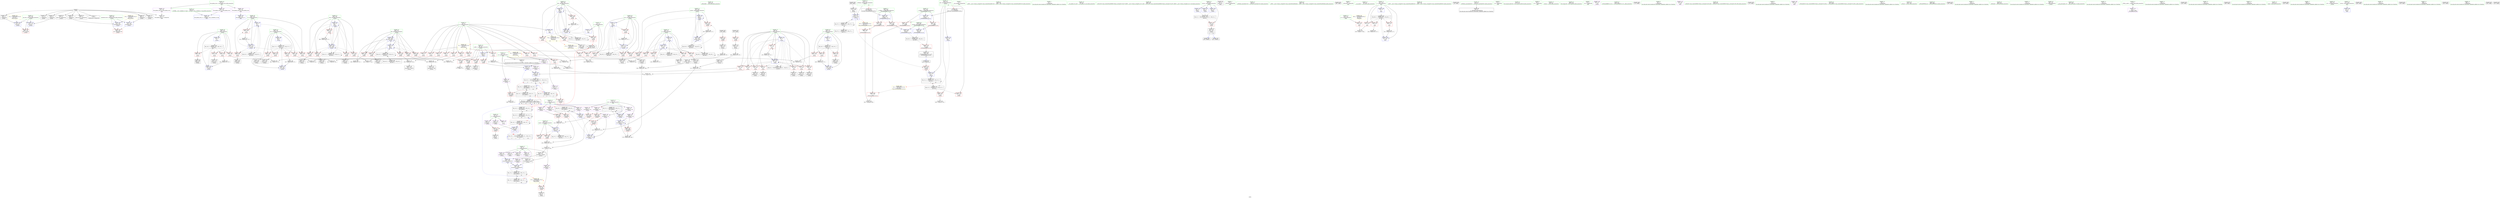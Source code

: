 digraph "SVFG" {
	label="SVFG";

	Node0x55de944ea7c0 [shape=record,color=grey,label="{NodeID: 0\nNullPtr}"];
	Node0x55de944ea7c0 -> Node0x55de94520390[style=solid];
	Node0x55de944ea7c0 -> Node0x55de94520490[style=solid];
	Node0x55de944ea7c0 -> Node0x55de94520560[style=solid];
	Node0x55de944ea7c0 -> Node0x55de94520630[style=solid];
	Node0x55de944ea7c0 -> Node0x55de94520700[style=solid];
	Node0x55de944ea7c0 -> Node0x55de945207d0[style=solid];
	Node0x55de944ea7c0 -> Node0x55de945208a0[style=solid];
	Node0x55de944ea7c0 -> Node0x55de94520970[style=solid];
	Node0x55de944ea7c0 -> Node0x55de94520a40[style=solid];
	Node0x55de944ea7c0 -> Node0x55de9452c220[style=solid];
	Node0x55de9452d840 [shape=record,color=blue,label="{NodeID: 277\n156\<--9\na\<--\n_Z3runv\n}"];
	Node0x55de9452d840 -> Node0x55de945589c0[style=dashed];
	Node0x55de94521530 [shape=record,color=red,label="{NodeID: 194\n286\<--148\n\<--i15\n_Z3runv\n}"];
	Node0x55de94521530 -> Node0x55de94532e70[style=solid];
	Node0x55de9451e540 [shape=record,color=black,label="{NodeID: 111\n305\<--304\nidxprom52\<--\n_Z3runv\n}"];
	Node0x55de944f7cc0 [shape=record,color=green,label="{NodeID: 28\n22\<--24\nv\<--v_field_insensitive\nGlob }"];
	Node0x55de944f7cc0 -> Node0x55de945249e0[style=solid];
	Node0x55de944f7cc0 -> Node0x55de94524ab0[style=solid];
	Node0x55de944f7cc0 -> Node0x55de94524b80[style=solid];
	Node0x55de94527900 [shape=record,color=grey,label="{NodeID: 388\n206 = Binary(205, 207, )\n}"];
	Node0x55de94527900 -> Node0x55de9451ddf0[style=solid];
	Node0x55de94522bf0 [shape=record,color=red,label="{NodeID: 222\n380\<--168\n\<--i86\n_Z3runv\n}"];
	Node0x55de94522bf0 -> Node0x55de94523800[style=solid];
	Node0x55de945246a0 [shape=record,color=purple,label="{NodeID: 139\n342\<--20\narrayidx71\<--e\n_Z3runv\n}"];
	Node0x55de9451efb0 [shape=record,color=green,label="{NodeID: 56\n173\<--174\n_ZNSirsERi\<--_ZNSirsERi_field_insensitive\n}"];
	Node0x55de9455ddd0 [shape=record,color=yellow,style=double,label="{NodeID: 499\n31V_1 = ENCHI(MR_31V_0)\npts\{155 \}\nFun[_ZSt3minIiERKT_S2_S2_]}"];
	Node0x55de9455ddd0 -> Node0x55de9452ba40[style=dashed];
	Node0x55de94538480 [shape=record,color=grey,label="{NodeID: 416\n319 = cmp(317, 318, )\n}"];
	Node0x55de9452c220 [shape=record,color=blue, style = dotted,label="{NodeID: 250\n551\<--3\nllvm.global_ctors_2\<--dummyVal\nGlob }"];
	Node0x55de94525df0 [shape=record,color=red,label="{NodeID: 167\n85\<--66\n\<--s.addr\n_Z3reci\n}"];
	Node0x55de94525df0 -> Node0x55de94520de0[style=solid];
	Node0x55de94520970 [shape=record,color=black,label="{NodeID: 84\n451\<--3\nlpad.val\<--dummyVal\n_Z3runv\n}"];
	Node0x55de945169d0 [shape=record,color=green,label="{NodeID: 1\n7\<--1\n__dso_handle\<--dummyObj\nGlob }"];
	Node0x55de9452d910 [shape=record,color=blue,label="{NodeID: 278\n158\<--9\nb\<--\n_Z3runv\n}"];
	Node0x55de9452d910 -> Node0x55de94521d50[style=dashed];
	Node0x55de9452d910 -> Node0x55de94521e20[style=dashed];
	Node0x55de9452d910 -> Node0x55de94521ef0[style=dashed];
	Node0x55de9452d910 -> Node0x55de9452e470[style=dashed];
	Node0x55de9452d910 -> Node0x55de94558ec0[style=dashed];
	Node0x55de94521600 [shape=record,color=red,label="{NodeID: 195\n252\<--152\n\<--j25\n_Z3runv\n}"];
	Node0x55de94521600 -> Node0x55de94537880[style=solid];
	Node0x55de9451e610 [shape=record,color=black,label="{NodeID: 112\n309\<--308\nidxprom54\<--\n_Z3runv\n}"];
	Node0x55de9451c900 [shape=record,color=green,label="{NodeID: 29\n33\<--37\nllvm.global_ctors\<--llvm.global_ctors_field_insensitive\nGlob }"];
	Node0x55de9451c900 -> Node0x55de94524ec0[style=solid];
	Node0x55de9451c900 -> Node0x55de94524fc0[style=solid];
	Node0x55de9451c900 -> Node0x55de945250c0[style=solid];
	Node0x55de94527a80 [shape=record,color=grey,label="{NodeID: 389\n360 = Binary(359, 127, )\n}"];
	Node0x55de94527a80 -> Node0x55de9452dec0[style=solid];
	Node0x55de94522cc0 [shape=record,color=red,label="{NodeID: 223\n390\<--168\n\<--i86\n_Z3runv\n|{<s0>18}}"];
	Node0x55de94522cc0:s0 -> Node0x55de94580ee0[style=solid,color=red];
	Node0x55de94524770 [shape=record,color=purple,label="{NodeID: 140\n345\<--20\narrayidx73\<--e\n_Z3runv\n}"];
	Node0x55de94524770 -> Node0x55de9452dd20[style=solid];
	Node0x55de9451f0b0 [shape=record,color=green,label="{NodeID: 57\n183\<--184\n_ZNSt7__cxx1112basic_stringIcSt11char_traitsIcESaIcEEC1Ev\<--_ZNSt7__cxx1112basic_stringIcSt11char_traitsIcESaIcEEC1Ev_field_insensitive\n}"];
	Node0x55de9455deb0 [shape=record,color=yellow,style=double,label="{NodeID: 500\n47V_1 = ENCHI(MR_47V_0)\npts\{171 \}\nFun[_ZSt3minIiERKT_S2_S2_]}"];
	Node0x55de9455deb0 -> Node0x55de9452b970[style=dashed];
	Node0x55de94538600 [shape=record,color=grey,label="{NodeID: 417\n72 = cmp(71, 9, )\n}"];
	Node0x55de9452c320 [shape=record,color=blue,label="{NodeID: 251\n66\<--63\ns.addr\<--s\n_Z3reci\n}"];
	Node0x55de9452c320 -> Node0x55de94525d20[style=dashed];
	Node0x55de9452c320 -> Node0x55de94525df0[style=dashed];
	Node0x55de9452c320 -> Node0x55de94525ec0[style=dashed];
	Node0x55de9452c320 -> Node0x55de94525f90[style=dashed];
	Node0x55de94525ec0 [shape=record,color=red,label="{NodeID: 168\n111\<--66\n\<--s.addr\n_Z3reci\n}"];
	Node0x55de94525ec0 -> Node0x55de9452c660[style=solid];
	Node0x55de94520a40 [shape=record,color=black,label="{NodeID: 85\n452\<--3\nlpad.val117\<--dummyVal\n_Z3runv\n}"];
	Node0x55de94501420 [shape=record,color=green,label="{NodeID: 2\n9\<--1\n\<--dummyObj\nCan only get source location for instruction, argument, global var or function.}"];
	Node0x55de9452d9e0 [shape=record,color=blue,label="{NodeID: 279\n160\<--312\nmask\<--xor\n_Z3runv\n}"];
	Node0x55de9452d9e0 -> Node0x55de94521fc0[style=dashed];
	Node0x55de9452d9e0 -> Node0x55de94522090[style=dashed];
	Node0x55de9452d9e0 -> Node0x55de9452d9e0[style=dashed];
	Node0x55de9452d9e0 -> Node0x55de945593c0[style=dashed];
	Node0x55de945216d0 [shape=record,color=red,label="{NodeID: 196\n256\<--152\n\<--j25\n_Z3runv\n}"];
	Node0x55de945216d0 -> Node0x55de9451e130[style=solid];
	Node0x55de9451e6e0 [shape=record,color=black,label="{NodeID: 113\n328\<--327\nidxprom64\<--\n_Z3runv\n}"];
	Node0x55de9451c990 [shape=record,color=green,label="{NodeID: 30\n38\<--39\n__cxx_global_var_init\<--__cxx_global_var_init_field_insensitive\n}"];
	Node0x55de94527c00 [shape=record,color=grey,label="{NodeID: 390\n211 = Binary(208, 210, )\n}"];
	Node0x55de94527c00 -> Node0x55de94528680[style=solid];
	Node0x55de94522d90 [shape=record,color=red,label="{NodeID: 224\n399\<--168\n\<--i86\n_Z3runv\n}"];
	Node0x55de94522d90 -> Node0x55de94528b00[style=solid];
	Node0x55de94524840 [shape=record,color=purple,label="{NodeID: 141\n350\<--20\narrayidx75\<--e\n_Z3runv\n}"];
	Node0x55de9451f1b0 [shape=record,color=green,label="{NodeID: 58\n186\<--187\n_ZStrsIcSt11char_traitsIcESaIcEERSt13basic_istreamIT_T0_ES7_RNSt7__cxx1112basic_stringIS4_S5_T1_EE\<--_ZStrsIcSt11char_traitsIcESaIcEERSt13basic_istreamIT_T0_ES7_RNSt7__cxx1112basic_stringIS4_S5_T1_EE_field_insensitive\n}"];
	Node0x55de94538780 [shape=record,color=grey,label="{NodeID: 418\n405 = cmp(403, 404, )\n}"];
	Node0x55de9452c3f0 [shape=record,color=blue,label="{NodeID: 252\n64\<--75\nretval\<--\n_Z3reci\n}"];
	Node0x55de9452c3f0 -> Node0x55de945509b0[style=dashed];
	Node0x55de94525f90 [shape=record,color=red,label="{NodeID: 169\n117\<--66\n\<--s.addr\n_Z3reci\n}"];
	Node0x55de94525f90 -> Node0x55de9451d9e0[style=solid];
	Node0x55de94520b10 [shape=record,color=black,label="{NodeID: 86\n516\<--9\nmain_ret\<--\nmain\n}"];
	Node0x55de945014b0 [shape=record,color=green,label="{NodeID: 3\n25\<--1\n_ZSt3cin\<--dummyObj\nGlob }"];
	Node0x55de9452dab0 [shape=record,color=blue,label="{NodeID: 280\n162\<--9\nmatch\<--\n_Z3runv\n}"];
	Node0x55de9452dab0 -> Node0x55de94522160[style=dashed];
	Node0x55de9452dab0 -> Node0x55de94522230[style=dashed];
	Node0x55de9452dab0 -> Node0x55de9452dab0[style=dashed];
	Node0x55de9452dab0 -> Node0x55de9452e130[style=dashed];
	Node0x55de9452dab0 -> Node0x55de9454d2b0[style=dashed];
	Node0x55de9452dab0 -> Node0x55de945598c0[style=dashed];
	Node0x55de945217a0 [shape=record,color=red,label="{NodeID: 197\n263\<--152\n\<--j25\n_Z3runv\n}"];
	Node0x55de945217a0 -> Node0x55de9451e3a0[style=solid];
	Node0x55de9451e7b0 [shape=record,color=black,label="{NodeID: 114\n334\<--333\nidxprom67\<--\n_Z3runv\n}"];
	Node0x55de9451ca50 [shape=record,color=green,label="{NodeID: 31\n42\<--43\n_ZNSt8ios_base4InitC1Ev\<--_ZNSt8ios_base4InitC1Ev_field_insensitive\n}"];
	Node0x55de94557ac0 [shape=record,color=black,label="{NodeID: 474\nMR_10V_4 = PHI(MR_10V_6, MR_10V_3, )\npts\{190000 \}\n|{|<s3>18|<s4>18}}"];
	Node0x55de94557ac0 -> Node0x55de9452b3c0[style=dashed];
	Node0x55de94557ac0 -> Node0x55de94557ac0[style=dashed];
	Node0x55de94557ac0 -> Node0x55de9455b1c0[style=dashed];
	Node0x55de94557ac0:s3 -> Node0x55de945513b0[style=dashed,color=red];
	Node0x55de94557ac0:s4 -> Node0x55de945460b0[style=dashed,color=red];
	Node0x55de94527d80 [shape=record,color=grey,label="{NodeID: 391\n340 = Binary(338, 339, )\n}"];
	Node0x55de94527d80 -> Node0x55de945234c0[style=solid];
	Node0x55de94522e60 [shape=record,color=red,label="{NodeID: 225\n204\<--201\n\<--call7\n_Z3runv\n}"];
	Node0x55de94522e60 -> Node0x55de9451dd20[style=solid];
	Node0x55de94524910 [shape=record,color=purple,label="{NodeID: 142\n355\<--20\narrayidx78\<--e\n_Z3runv\n}"];
	Node0x55de94524910 -> Node0x55de9452ddf0[style=solid];
	Node0x55de9451f2b0 [shape=record,color=green,label="{NodeID: 59\n202\<--203\n_ZNSt7__cxx1112basic_stringIcSt11char_traitsIcESaIcEEixEm\<--_ZNSt7__cxx1112basic_stringIcSt11char_traitsIcESaIcEEixEm_field_insensitive\n}"];
	Node0x55de9457da60 [shape=record,color=black,label="{NodeID: 585\n185 = PHI()\n}"];
	Node0x55de945463c0 [shape=record,color=black,label="{NodeID: 419\nMR_27V_4 = PHI(MR_27V_5, MR_27V_3, )\npts\{149 \}\n}"];
	Node0x55de945463c0 -> Node0x55de94527170[style=dashed];
	Node0x55de945463c0 -> Node0x55de94521390[style=dashed];
	Node0x55de945463c0 -> Node0x55de94521460[style=dashed];
	Node0x55de945463c0 -> Node0x55de94521530[style=dashed];
	Node0x55de945463c0 -> Node0x55de9452d6a0[style=dashed];
	Node0x55de9452c4c0 [shape=record,color=blue,label="{NodeID: 253\n68\<--9\ni\<--\n_Z3reci\n}"];
	Node0x55de9452c4c0 -> Node0x55de94526060[style=dashed];
	Node0x55de9452c4c0 -> Node0x55de94526130[style=dashed];
	Node0x55de9452c4c0 -> Node0x55de94526200[style=dashed];
	Node0x55de9452c4c0 -> Node0x55de945262d0[style=dashed];
	Node0x55de9452c4c0 -> Node0x55de945263a0[style=dashed];
	Node0x55de9452c4c0 -> Node0x55de94526470[style=dashed];
	Node0x55de9452c4c0 -> Node0x55de94526540[style=dashed];
	Node0x55de9452c4c0 -> Node0x55de94526610[style=dashed];
	Node0x55de9452c4c0 -> Node0x55de9452c8d0[style=dashed];
	Node0x55de9452c4c0 -> Node0x55de94550eb0[style=dashed];
	Node0x55de94526060 [shape=record,color=red,label="{NodeID: 170\n79\<--68\n\<--i\n_Z3reci\n}"];
	Node0x55de94526060 -> Node0x55de94528e00[style=solid];
	Node0x55de94520be0 [shape=record,color=black,label="{NodeID: 87\n18\<--17\n\<--p\nCan only get source location for instruction, argument, global var or function.}"];
	Node0x55de94501540 [shape=record,color=green,label="{NodeID: 4\n26\<--1\n_ZSt4cout\<--dummyObj\nGlob }"];
	Node0x55de9454ebb0 [shape=record,color=black,label="{NodeID: 447\nMR_12V_4 = PHI(MR_12V_5, MR_12V_3, )\npts\{210000 \}\n|{|<s3>18}}"];
	Node0x55de9454ebb0 -> Node0x55de9452dd20[style=dashed];
	Node0x55de9454ebb0 -> Node0x55de9454ebb0[style=dashed];
	Node0x55de9454ebb0 -> Node0x55de9455b6c0[style=dashed];
	Node0x55de9454ebb0:s3 -> Node0x55de9455da20[style=dashed,color=red];
	Node0x55de9452db80 [shape=record,color=blue,label="{NodeID: 281\n164\<--9\ni56\<--\n_Z3runv\n}"];
	Node0x55de9452db80 -> Node0x55de94522300[style=dashed];
	Node0x55de9452db80 -> Node0x55de945223d0[style=dashed];
	Node0x55de9452db80 -> Node0x55de945224a0[style=dashed];
	Node0x55de9452db80 -> Node0x55de94522570[style=dashed];
	Node0x55de9452db80 -> Node0x55de94522640[style=dashed];
	Node0x55de9452db80 -> Node0x55de9452db80[style=dashed];
	Node0x55de9452db80 -> Node0x55de9452df90[style=dashed];
	Node0x55de9452db80 -> Node0x55de94559dc0[style=dashed];
	Node0x55de94521870 [shape=record,color=red,label="{NodeID: 198\n273\<--152\n\<--j25\n_Z3runv\n}"];
	Node0x55de94521870 -> Node0x55de94527600[style=solid];
	Node0x55de9451e880 [shape=record,color=black,label="{NodeID: 115\n346\<--337\nfrombool\<--cmp69\n_Z3runv\n}"];
	Node0x55de9451e880 -> Node0x55de9452dd20[style=solid];
	Node0x55de9451cb50 [shape=record,color=green,label="{NodeID: 32\n48\<--49\n__cxa_atexit\<--__cxa_atexit_field_insensitive\n}"];
	Node0x55de94557fc0 [shape=record,color=black,label="{NodeID: 475\nMR_14V_4 = PHI(MR_14V_6, MR_14V_3, )\npts\{240000 \}\n|{|<s2>18|<s3>18}}"];
	Node0x55de94557fc0 -> Node0x55de94557fc0[style=dashed];
	Node0x55de94557fc0 -> Node0x55de9455bbc0[style=dashed];
	Node0x55de94557fc0:s2 -> Node0x55de945518b0[style=dashed,color=red];
	Node0x55de94557fc0:s3 -> Node0x55de945461a0[style=dashed,color=red];
	Node0x55de94527f00 [shape=record,color=grey,label="{NodeID: 392\n534 = Binary(533, 127, )\n}"];
	Node0x55de94522f30 [shape=record,color=red,label="{NodeID: 226\n215\<--214\n\<--arrayidx11\n_Z3runv\n}"];
	Node0x55de94522f30 -> Node0x55de94528680[style=solid];
	Node0x55de945249e0 [shape=record,color=purple,label="{NodeID: 143\n96\<--22\narrayidx5\<--v\n_Z3reci\n}"];
	Node0x55de945249e0 -> Node0x55de945267b0[style=solid];
	Node0x55de9451f3b0 [shape=record,color=green,label="{NodeID: 60\n229\<--230\n_ZNSt7__cxx1112basic_stringIcSt11char_traitsIcESaIcEED1Ev\<--_ZNSt7__cxx1112basic_stringIcSt11char_traitsIcESaIcEED1Ev_field_insensitive\n}"];
	Node0x55de9457fc70 [shape=record,color=black,label="{NodeID: 586\n45 = PHI()\n}"];
	Node0x55de9455e180 [shape=record,color=yellow,style=double,label="{NodeID: 503\n66V_1 = ENCHI(MR_66V_0)\npts\{520 \}\nFun[main]}"];
	Node0x55de9455e180 -> Node0x55de9452bb10[style=dashed];
	Node0x55de945464b0 [shape=record,color=black,label="{NodeID: 420\nMR_29V_3 = PHI(MR_29V_5, MR_29V_1, )\npts\{153 \}\n}"];
	Node0x55de945464b0 -> Node0x55de9452d290[style=dashed];
	Node0x55de9452c590 [shape=record,color=blue,label="{NodeID: 254\n102\<--104\narrayidx9\<--\n_Z3reci\n|{<s0>3|<s1>3}}"];
	Node0x55de9452c590:s0 -> Node0x55de945518b0[style=dashed,color=red];
	Node0x55de9452c590:s1 -> Node0x55de945461a0[style=dashed,color=red];
	Node0x55de94526130 [shape=record,color=red,label="{NodeID: 171\n88\<--68\n\<--i\n_Z3reci\n}"];
	Node0x55de94526130 -> Node0x55de94520eb0[style=solid];
	Node0x55de94520ce0 [shape=record,color=black,label="{NodeID: 88\n46\<--47\n\<--_ZNSt8ios_base4InitD1Ev\nCan only get source location for instruction, argument, global var or function.}"];
	Node0x55de945015d0 [shape=record,color=green,label="{NodeID: 5\n27\<--1\n.str\<--dummyObj\nGlob }"];
	Node0x55de9454f0b0 [shape=record,color=black,label="{NodeID: 448\nMR_19V_3 = PHI(MR_19V_4, MR_19V_2, )\npts\{139 \}\n}"];
	Node0x55de9454f0b0 -> Node0x55de94526950[style=dashed];
	Node0x55de9454f0b0 -> Node0x55de94526a20[style=dashed];
	Node0x55de9454f0b0 -> Node0x55de94526af0[style=dashed];
	Node0x55de9454f0b0 -> Node0x55de94526bc0[style=dashed];
	Node0x55de9454f0b0 -> Node0x55de9452d020[style=dashed];
	Node0x55de9452dc50 [shape=record,color=blue,label="{NodeID: 282\n166\<--9\nj60\<--\n_Z3runv\n}"];
	Node0x55de9452dc50 -> Node0x55de94522710[style=dashed];
	Node0x55de9452dc50 -> Node0x55de945227e0[style=dashed];
	Node0x55de9452dc50 -> Node0x55de945228b0[style=dashed];
	Node0x55de9452dc50 -> Node0x55de94522980[style=dashed];
	Node0x55de9452dc50 -> Node0x55de94522a50[style=dashed];
	Node0x55de9452dc50 -> Node0x55de9452dc50[style=dashed];
	Node0x55de9452dc50 -> Node0x55de9452dec0[style=dashed];
	Node0x55de9452dc50 -> Node0x55de9454b4b0[style=dashed];
	Node0x55de94521940 [shape=record,color=red,label="{NodeID: 199\n429\<--154\n\<--ans\n_Z3runv\n}"];
	Node0x55de94521940 -> Node0x55de94537580[style=solid];
	Node0x55de945233f0 [shape=record,color=black,label="{NodeID: 116\n356\<--337\nfrombool79\<--cmp69\n_Z3runv\n}"];
	Node0x55de945233f0 -> Node0x55de9452ddf0[style=solid];
	Node0x55de9451cc50 [shape=record,color=green,label="{NodeID: 33\n47\<--53\n_ZNSt8ios_base4InitD1Ev\<--_ZNSt8ios_base4InitD1Ev_field_insensitive\n}"];
	Node0x55de9451cc50 -> Node0x55de94520ce0[style=solid];
	Node0x55de945584c0 [shape=record,color=black,label="{NodeID: 476\nMR_31V_3 = PHI(MR_31V_4, MR_31V_2, )\npts\{155 \}\n}"];
	Node0x55de945584c0 -> Node0x55de94521940[style=dashed];
	Node0x55de945584c0 -> Node0x55de94521a10[style=dashed];
	Node0x55de945584c0 -> Node0x55de94549bb0[style=dashed];
	Node0x55de94528080 [shape=record,color=grey,label="{NodeID: 393\n332 = Binary(330, 331, )\n}"];
	Node0x55de94528080 -> Node0x55de94537d00[style=solid];
	Node0x55de94523000 [shape=record,color=red,label="{NodeID: 227\n259\<--258\n\<--call31\n_Z3runv\n}"];
	Node0x55de94523000 -> Node0x55de9451e200[style=solid];
	Node0x55de94524ab0 [shape=record,color=purple,label="{NodeID: 144\n102\<--22\narrayidx9\<--v\n_Z3reci\n}"];
	Node0x55de94524ab0 -> Node0x55de9452c590[style=solid];
	Node0x55de9451f4b0 [shape=record,color=green,label="{NodeID: 61\n371\<--372\nllvm.memset.p0i8.i64\<--llvm.memset.p0i8.i64_field_insensitive\n}"];
	Node0x55de9457fd70 [shape=record,color=black,label="{NodeID: 587\n258 = PHI()\n}"];
	Node0x55de9457fd70 -> Node0x55de94523000[style=solid];
	Node0x55de945469b0 [shape=record,color=black,label="{NodeID: 421\nMR_51V_3 = PHI(MR_51V_5, MR_51V_1, )\npts\{160000 \}\n|{|<s3>29}}"];
	Node0x55de945469b0 -> Node0x55de94523270[style=dashed];
	Node0x55de945469b0 -> Node0x55de9452b2f0[style=dashed];
	Node0x55de945469b0 -> Node0x55de9452d1c0[style=dashed];
	Node0x55de945469b0:s3 -> Node0x55de9455c0c0[style=dashed,color=blue];
	Node0x55de9452c660 [shape=record,color=blue,label="{NodeID: 255\n114\<--111\narrayidx14\<--\n_Z3reci\n}"];
	Node0x55de9452c660 -> Node0x55de9452c730[style=dashed];
	Node0x55de94526200 [shape=record,color=red,label="{NodeID: 172\n94\<--68\n\<--i\n_Z3reci\n}"];
	Node0x55de94526200 -> Node0x55de94521050[style=solid];
	Node0x55de94520de0 [shape=record,color=black,label="{NodeID: 89\n86\<--85\nidxprom\<--\n_Z3reci\n}"];
	Node0x55de94501660 [shape=record,color=green,label="{NodeID: 6\n29\<--1\n.str.1\<--dummyObj\nGlob }"];
	Node0x55de9454f5b0 [shape=record,color=black,label="{NodeID: 449\nMR_25V_2 = PHI(MR_25V_4, MR_25V_1, )\npts\{147 \}\n}"];
	Node0x55de9454f5b0 -> Node0x55de9452cc10[style=dashed];
	Node0x55de9452dd20 [shape=record,color=blue,label="{NodeID: 283\n345\<--346\narrayidx73\<--frombool\n_Z3runv\n}"];
	Node0x55de9452dd20 -> Node0x55de9452ddf0[style=dashed];
	Node0x55de94521a10 [shape=record,color=red,label="{NodeID: 200\n442\<--154\n\<--ans\n_Z3runv\n}"];
	Node0x55de945234c0 [shape=record,color=black,label="{NodeID: 117\n341\<--340\nidxprom70\<--add\n_Z3runv\n}"];
	Node0x55de9451cd50 [shape=record,color=green,label="{NodeID: 34\n60\<--61\n_Z3reci\<--_Z3reci_field_insensitive\n}"];
	Node0x55de945589c0 [shape=record,color=black,label="{NodeID: 477\nMR_33V_3 = PHI(MR_33V_4, MR_33V_2, )\npts\{157 \}\n}"];
	Node0x55de945589c0 -> Node0x55de94521ae0[style=dashed];
	Node0x55de945589c0 -> Node0x55de94521bb0[style=dashed];
	Node0x55de945589c0 -> Node0x55de94521c80[style=dashed];
	Node0x55de945589c0 -> Node0x55de9452e540[style=dashed];
	Node0x55de94528200 [shape=record,color=grey,label="{NodeID: 394\n235 = Binary(234, 127, )\n}"];
	Node0x55de94528200 -> Node0x55de9452d020[style=solid];
	Node0x55de945230d0 [shape=record,color=red,label="{NodeID: 228\n269\<--268\n\<--arrayidx38\n_Z3runv\n}"];
	Node0x55de945230d0 -> Node0x55de94527300[style=solid];
	Node0x55de94524b80 [shape=record,color=purple,label="{NodeID: 145\n386\<--22\n\<--v\n_Z3runv\n}"];
	Node0x55de9451f5b0 [shape=record,color=green,label="{NodeID: 62\n409\<--410\nllvm.ctpop.i64\<--llvm.ctpop.i64_field_insensitive\n}"];
	Node0x55de9457fed0 [shape=record,color=black,label="{NodeID: 588\n109 = PHI(62, )\n}"];
	Node0x55de9455e340 [shape=record,color=yellow,style=double,label="{NodeID: 505\n70V_1 = ENCHI(MR_70V_0)\npts\{10 12 \}\nFun[main]|{<s0>29|<s1>29}}"];
	Node0x55de9455e340:s0 -> Node0x55de9455e5c0[style=dashed,color=red];
	Node0x55de9455e340:s1 -> Node0x55de9455e6d0[style=dashed,color=red];
	Node0x55de9452c730 [shape=record,color=blue,label="{NodeID: 256\n119\<--116\narrayidx16\<--\n_Z3reci\n}"];
	Node0x55de9452c730 -> Node0x55de945513b0[style=dashed];
	Node0x55de945262d0 [shape=record,color=red,label="{NodeID: 173\n100\<--68\n\<--i\n_Z3reci\n}"];
	Node0x55de945262d0 -> Node0x55de945211f0[style=solid];
	Node0x55de94520eb0 [shape=record,color=black,label="{NodeID: 90\n89\<--88\nidxprom2\<--\n_Z3reci\n}"];
	Node0x55de945016f0 [shape=record,color=green,label="{NodeID: 7\n31\<--1\n.str.2\<--dummyObj\nGlob }"];
	Node0x55de9454fab0 [shape=record,color=black,label="{NodeID: 450\nMR_49V_2 = PHI(MR_49V_4, MR_49V_1, )\npts\{140000 \}\n|{|<s3>29}}"];
	Node0x55de9454fab0 -> Node0x55de945231a0[style=dashed];
	Node0x55de9454fab0 -> Node0x55de9452b260[style=dashed];
	Node0x55de9454fab0 -> Node0x55de9452cb40[style=dashed];
	Node0x55de9454fab0:s3 -> Node0x55de9455c0c0[style=dashed,color=blue];
	Node0x55de9452ddf0 [shape=record,color=blue,label="{NodeID: 284\n355\<--356\narrayidx78\<--frombool79\n_Z3runv\n}"];
	Node0x55de9452ddf0 -> Node0x55de9452dd20[style=dashed];
	Node0x55de9452ddf0 -> Node0x55de9454ebb0[style=dashed];
	Node0x55de94521ae0 [shape=record,color=red,label="{NodeID: 201\n294\<--156\n\<--a\n_Z3runv\n}"];
	Node0x55de94521ae0 -> Node0x55de94528f80[style=solid];
	Node0x55de94523590 [shape=record,color=black,label="{NodeID: 118\n344\<--343\nidxprom72\<--\n_Z3runv\n}"];
	Node0x55de9451ce50 [shape=record,color=green,label="{NodeID: 35\n64\<--65\nretval\<--retval_field_insensitive\n_Z3reci\n}"];
	Node0x55de9451ce50 -> Node0x55de94525c50[style=solid];
	Node0x55de9451ce50 -> Node0x55de9452c3f0[style=solid];
	Node0x55de9451ce50 -> Node0x55de9452c800[style=solid];
	Node0x55de9451ce50 -> Node0x55de9452c9a0[style=solid];
	Node0x55de94558ec0 [shape=record,color=black,label="{NodeID: 478\nMR_35V_2 = PHI(MR_35V_4, MR_35V_1, )\npts\{159 \}\n}"];
	Node0x55de94558ec0 -> Node0x55de9452d910[style=dashed];
	Node0x55de94528380 [shape=record,color=grey,label="{NodeID: 395\n377 = Binary(82, 376, )\n}"];
	Node0x55de94528380 -> Node0x55de94538300[style=solid];
	Node0x55de945231a0 [shape=record,color=red,label="{NodeID: 229\n307\<--306\n\<--arrayidx53\n_Z3runv\n}"];
	Node0x55de945231a0 -> Node0x55de94528800[style=solid];
	Node0x55de94524c50 [shape=record,color=purple,label="{NodeID: 146\n432\<--27\n\<--.str\n_Z3runv\n}"];
	Node0x55de9451f6b0 [shape=record,color=green,label="{NodeID: 63\n414\<--415\n_ZSt3minIiERKT_S2_S2_\<--_ZSt3minIiERKT_S2_S2__field_insensitive\n}"];
	Node0x55de9457ffd0 [shape=record,color=black,label="{NodeID: 589\n172 = PHI()\n}"];
	Node0x55de9452c800 [shape=record,color=blue,label="{NodeID: 257\n64\<--75\nretval\<--\n_Z3reci\n}"];
	Node0x55de9452c800 -> Node0x55de945509b0[style=dashed];
	Node0x55de945263a0 [shape=record,color=red,label="{NodeID: 174\n105\<--68\n\<--i\n_Z3reci\n}"];
	Node0x55de945263a0 -> Node0x55de945212c0[style=solid];
	Node0x55de94520f80 [shape=record,color=black,label="{NodeID: 91\n92\<--91\ntobool\<--\n_Z3reci\n}"];
	Node0x55de94502010 [shape=record,color=green,label="{NodeID: 8\n34\<--1\n\<--dummyObj\nCan only get source location for instruction, argument, global var or function.}"];
	Node0x55de9452dec0 [shape=record,color=blue,label="{NodeID: 285\n166\<--360\nj60\<--inc81\n_Z3runv\n}"];
	Node0x55de9452dec0 -> Node0x55de94522710[style=dashed];
	Node0x55de9452dec0 -> Node0x55de945227e0[style=dashed];
	Node0x55de9452dec0 -> Node0x55de945228b0[style=dashed];
	Node0x55de9452dec0 -> Node0x55de94522980[style=dashed];
	Node0x55de9452dec0 -> Node0x55de94522a50[style=dashed];
	Node0x55de9452dec0 -> Node0x55de9452dc50[style=dashed];
	Node0x55de9452dec0 -> Node0x55de9452dec0[style=dashed];
	Node0x55de9452dec0 -> Node0x55de9454b4b0[style=dashed];
	Node0x55de94521bb0 [shape=record,color=red,label="{NodeID: 202\n304\<--156\n\<--a\n_Z3runv\n}"];
	Node0x55de94521bb0 -> Node0x55de9451e540[style=solid];
	Node0x55de94523660 [shape=record,color=black,label="{NodeID: 119\n349\<--348\nidxprom74\<--\n_Z3runv\n}"];
	Node0x55de9451cf20 [shape=record,color=green,label="{NodeID: 36\n66\<--67\ns.addr\<--s.addr_field_insensitive\n_Z3reci\n}"];
	Node0x55de9451cf20 -> Node0x55de94525d20[style=solid];
	Node0x55de9451cf20 -> Node0x55de94525df0[style=solid];
	Node0x55de9451cf20 -> Node0x55de94525ec0[style=solid];
	Node0x55de9451cf20 -> Node0x55de94525f90[style=solid];
	Node0x55de9451cf20 -> Node0x55de9452c320[style=solid];
	Node0x55de945593c0 [shape=record,color=black,label="{NodeID: 479\nMR_37V_2 = PHI(MR_37V_3, MR_37V_1, )\npts\{161 \}\n}"];
	Node0x55de945593c0 -> Node0x55de9452d9e0[style=dashed];
	Node0x55de945593c0 -> Node0x55de945593c0[style=dashed];
	Node0x55de94528500 [shape=record,color=grey,label="{NodeID: 396\n220 = Binary(219, 127, )\n}"];
	Node0x55de94528500 -> Node0x55de9452cdb0[style=solid];
	Node0x55de94523270 [shape=record,color=red,label="{NodeID: 230\n311\<--310\n\<--arrayidx55\n_Z3runv\n}"];
	Node0x55de94523270 -> Node0x55de94528800[style=solid];
	Node0x55de94524d20 [shape=record,color=purple,label="{NodeID: 147\n531\<--29\n\<--.str.1\nmain\n}"];
	Node0x55de9451f7b0 [shape=record,color=green,label="{NodeID: 64\n434\<--435\n_ZStlsISt11char_traitsIcEERSt13basic_ostreamIcT_ES5_PKc\<--_ZStlsISt11char_traitsIcEERSt13basic_ostreamIcT_ES5_PKc_field_insensitive\n}"];
	Node0x55de945800d0 [shape=record,color=black,label="{NodeID: 590\n175 = PHI()\n}"];
	Node0x55de9455e5c0 [shape=record,color=yellow,style=double,label="{NodeID: 507\n2V_1 = ENCHI(MR_2V_0)\npts\{10 \}\nFun[_Z3runv]|{|<s10>18}}"];
	Node0x55de9455e5c0 -> Node0x55de94525290[style=dashed];
	Node0x55de9455e5c0 -> Node0x55de94525360[style=dashed];
	Node0x55de9455e5c0 -> Node0x55de94525430[style=dashed];
	Node0x55de9455e5c0 -> Node0x55de94525500[style=dashed];
	Node0x55de9455e5c0 -> Node0x55de945255d0[style=dashed];
	Node0x55de9455e5c0 -> Node0x55de945256a0[style=dashed];
	Node0x55de9455e5c0 -> Node0x55de94525770[style=dashed];
	Node0x55de9455e5c0 -> Node0x55de94525840[style=dashed];
	Node0x55de9455e5c0 -> Node0x55de94525910[style=dashed];
	Node0x55de9455e5c0 -> Node0x55de945259e0[style=dashed];
	Node0x55de9455e5c0:s10 -> Node0x55de9455cb80[style=dashed,color=red];
	Node0x55de9452c8d0 [shape=record,color=blue,label="{NodeID: 258\n68\<--126\ni\<--inc\n_Z3reci\n}"];
	Node0x55de9452c8d0 -> Node0x55de94526060[style=dashed];
	Node0x55de9452c8d0 -> Node0x55de94526130[style=dashed];
	Node0x55de9452c8d0 -> Node0x55de94526200[style=dashed];
	Node0x55de9452c8d0 -> Node0x55de945262d0[style=dashed];
	Node0x55de9452c8d0 -> Node0x55de945263a0[style=dashed];
	Node0x55de9452c8d0 -> Node0x55de94526470[style=dashed];
	Node0x55de9452c8d0 -> Node0x55de94526540[style=dashed];
	Node0x55de9452c8d0 -> Node0x55de94526610[style=dashed];
	Node0x55de9452c8d0 -> Node0x55de9452c8d0[style=dashed];
	Node0x55de9452c8d0 -> Node0x55de94550eb0[style=dashed];
	Node0x55de94526470 [shape=record,color=red,label="{NodeID: 175\n112\<--68\n\<--i\n_Z3reci\n}"];
	Node0x55de94526470 -> Node0x55de9451d910[style=solid];
	Node0x55de94521050 [shape=record,color=black,label="{NodeID: 92\n95\<--94\nidxprom4\<--\n_Z3reci\n}"];
	Node0x55de945020a0 [shape=record,color=green,label="{NodeID: 9\n75\<--1\n\<--dummyObj\nCan only get source location for instruction, argument, global var or function.}"];
	Node0x55de945504b0 [shape=record,color=black,label="{NodeID: 452\nMR_58V_3 = PHI(MR_58V_4, MR_58V_2, )\npts\{480 \}\n}"];
	Node0x55de945504b0 -> Node0x55de9452b560[style=dashed];
	Node0x55de9452df90 [shape=record,color=blue,label="{NodeID: 286\n164\<--365\ni56\<--inc84\n_Z3runv\n}"];
	Node0x55de9452df90 -> Node0x55de94522300[style=dashed];
	Node0x55de9452df90 -> Node0x55de945223d0[style=dashed];
	Node0x55de9452df90 -> Node0x55de945224a0[style=dashed];
	Node0x55de9452df90 -> Node0x55de94522570[style=dashed];
	Node0x55de9452df90 -> Node0x55de94522640[style=dashed];
	Node0x55de9452df90 -> Node0x55de9452db80[style=dashed];
	Node0x55de9452df90 -> Node0x55de9452df90[style=dashed];
	Node0x55de9452df90 -> Node0x55de94559dc0[style=dashed];
	Node0x55de94521c80 [shape=record,color=red,label="{NodeID: 203\n425\<--156\n\<--a\n_Z3runv\n}"];
	Node0x55de94521c80 -> Node0x55de94532cf0[style=solid];
	Node0x55de94523730 [shape=record,color=black,label="{NodeID: 120\n354\<--353\nidxprom77\<--add76\n_Z3runv\n}"];
	Node0x55de9451cff0 [shape=record,color=green,label="{NodeID: 37\n68\<--69\ni\<--i_field_insensitive\n_Z3reci\n}"];
	Node0x55de9451cff0 -> Node0x55de94526060[style=solid];
	Node0x55de9451cff0 -> Node0x55de94526130[style=solid];
	Node0x55de9451cff0 -> Node0x55de94526200[style=solid];
	Node0x55de9451cff0 -> Node0x55de945262d0[style=solid];
	Node0x55de9451cff0 -> Node0x55de945263a0[style=solid];
	Node0x55de9451cff0 -> Node0x55de94526470[style=solid];
	Node0x55de9451cff0 -> Node0x55de94526540[style=solid];
	Node0x55de9451cff0 -> Node0x55de94526610[style=solid];
	Node0x55de9451cff0 -> Node0x55de9452c4c0[style=solid];
	Node0x55de9451cff0 -> Node0x55de9452c8d0[style=solid];
	Node0x55de945598c0 [shape=record,color=black,label="{NodeID: 480\nMR_39V_2 = PHI(MR_39V_3, MR_39V_1, )\npts\{163 \}\n}"];
	Node0x55de945598c0 -> Node0x55de9452dab0[style=dashed];
	Node0x55de945598c0 -> Node0x55de945598c0[style=dashed];
	Node0x55de94528680 [shape=record,color=grey,label="{NodeID: 397\n216 = Binary(215, 211, )\n}"];
	Node0x55de94528680 -> Node0x55de9452cce0[style=solid];
	Node0x55de9452b260 [shape=record,color=red,label="{NodeID: 231\n330\<--329\n\<--arrayidx65\n_Z3runv\n}"];
	Node0x55de9452b260 -> Node0x55de94528080[style=solid];
	Node0x55de94524df0 [shape=record,color=purple,label="{NodeID: 148\n536\<--31\n\<--.str.2\nmain\n}"];
	Node0x55de9451f8b0 [shape=record,color=green,label="{NodeID: 65\n437\<--438\n_ZSt4endlIcSt11char_traitsIcEERSt13basic_ostreamIT_T0_ES6_\<--_ZSt4endlIcSt11char_traitsIcEERSt13basic_ostreamIT_T0_ES6__field_insensitive\n}"];
	Node0x55de945801a0 [shape=record,color=black,label="{NodeID: 591\n201 = PHI()\n}"];
	Node0x55de945801a0 -> Node0x55de94522e60[style=solid];
	Node0x55de9455e6d0 [shape=record,color=yellow,style=double,label="{NodeID: 508\n17V_1 = ENCHI(MR_17V_0)\npts\{12 \}\nFun[_Z3runv]}"];
	Node0x55de9455e6d0 -> Node0x55de94525ab0[style=dashed];
	Node0x55de9455e6d0 -> Node0x55de94525b80[style=dashed];
	Node0x55de9452c9a0 [shape=record,color=blue,label="{NodeID: 259\n64\<--131\nretval\<--\n_Z3reci\n}"];
	Node0x55de9452c9a0 -> Node0x55de945509b0[style=dashed];
	Node0x55de94526540 [shape=record,color=red,label="{NodeID: 176\n116\<--68\n\<--i\n_Z3reci\n}"];
	Node0x55de94526540 -> Node0x55de9452c730[style=solid];
	Node0x55de94521120 [shape=record,color=black,label="{NodeID: 93\n98\<--97\ntobool6\<--\n_Z3reci\n}"];
	Node0x55de94502130 [shape=record,color=green,label="{NodeID: 10\n82\<--1\n\<--dummyObj\nCan only get source location for instruction, argument, global var or function.}"];
	Node0x55de945509b0 [shape=record,color=black,label="{NodeID: 453\nMR_4V_3 = PHI(MR_4V_5, MR_4V_2, MR_4V_4, )\npts\{65 \}\n}"];
	Node0x55de945509b0 -> Node0x55de94525c50[style=dashed];
	Node0x55de9452e060 [shape=record,color=blue,label="{NodeID: 287\n168\<--9\ni86\<--\n_Z3runv\n}"];
	Node0x55de9452e060 -> Node0x55de94522b20[style=dashed];
	Node0x55de9452e060 -> Node0x55de94522bf0[style=dashed];
	Node0x55de9452e060 -> Node0x55de94522cc0[style=dashed];
	Node0x55de9452e060 -> Node0x55de94522d90[style=dashed];
	Node0x55de9452e060 -> Node0x55de9452e060[style=dashed];
	Node0x55de9452e060 -> Node0x55de9452e200[style=dashed];
	Node0x55de9452e060 -> Node0x55de9455a7c0[style=dashed];
	Node0x55de94521d50 [shape=record,color=red,label="{NodeID: 204\n300\<--158\n\<--b\n_Z3runv\n}"];
	Node0x55de94521d50 -> Node0x55de94537700[style=solid];
	Node0x55de94523800 [shape=record,color=black,label="{NodeID: 121\n381\<--380\nidxprom90\<--\n_Z3runv\n}"];
	Node0x55de9451d0c0 [shape=record,color=green,label="{NodeID: 38\n135\<--136\n_Z3runv\<--_Z3runv_field_insensitive\n}"];
	Node0x55de94559dc0 [shape=record,color=black,label="{NodeID: 481\nMR_41V_2 = PHI(MR_41V_3, MR_41V_1, )\npts\{165 \}\n}"];
	Node0x55de94559dc0 -> Node0x55de9452db80[style=dashed];
	Node0x55de94559dc0 -> Node0x55de94559dc0[style=dashed];
	Node0x55de94528800 [shape=record,color=grey,label="{NodeID: 398\n312 = Binary(307, 311, )\n}"];
	Node0x55de94528800 -> Node0x55de9452d9e0[style=solid];
	Node0x55de9452b2f0 [shape=record,color=red,label="{NodeID: 232\n336\<--335\n\<--arrayidx68\n_Z3runv\n}"];
	Node0x55de9452b2f0 -> Node0x55de94537d00[style=solid];
	Node0x55de94524ec0 [shape=record,color=purple,label="{NodeID: 149\n549\<--33\nllvm.global_ctors_0\<--llvm.global_ctors\nGlob }"];
	Node0x55de94524ec0 -> Node0x55de9452c020[style=solid];
	Node0x55de9451f9b0 [shape=record,color=green,label="{NodeID: 66\n439\<--440\n_ZNSolsEPFRSoS_E\<--_ZNSolsEPFRSoS_E_field_insensitive\n}"];
	Node0x55de945802d0 [shape=record,color=black,label="{NodeID: 592\n245 = PHI()\n}"];
	Node0x55de9452ca70 [shape=record,color=blue,label="{NodeID: 260\n138\<--9\ni\<--\n_Z3runv\n}"];
	Node0x55de9452ca70 -> Node0x55de9454f0b0[style=dashed];
	Node0x55de94526610 [shape=record,color=red,label="{NodeID: 177\n125\<--68\n\<--i\n_Z3reci\n}"];
	Node0x55de94526610 -> Node0x55de945332f0[style=solid];
	Node0x55de945211f0 [shape=record,color=black,label="{NodeID: 94\n101\<--100\nidxprom8\<--\n_Z3reci\n}"];
	Node0x55de945021c0 [shape=record,color=green,label="{NodeID: 11\n104\<--1\n\<--dummyObj\nCan only get source location for instruction, argument, global var or function.}"];
	Node0x55de94550eb0 [shape=record,color=black,label="{NodeID: 454\nMR_8V_2 = PHI(MR_8V_4, MR_8V_1, MR_8V_4, )\npts\{69 \}\n}"];
	Node0x55de9452e130 [shape=record,color=blue,label="{NodeID: 288\n162\<--394\nmatch\<--inc95\n_Z3runv\n}"];
	Node0x55de9452e130 -> Node0x55de9454d2b0[style=dashed];
	Node0x55de94521e20 [shape=record,color=red,label="{NodeID: 205\n308\<--158\n\<--b\n_Z3runv\n}"];
	Node0x55de94521e20 -> Node0x55de9451e610[style=solid];
	Node0x55de945238d0 [shape=record,color=black,label="{NodeID: 122\n411\<--408\ncast\<--\n_Z3runv\n}"];
	Node0x55de945238d0 -> Node0x55de9452e2d0[style=solid];
	Node0x55de9451d1c0 [shape=record,color=green,label="{NodeID: 39\n138\<--139\ni\<--i_field_insensitive\n_Z3runv\n}"];
	Node0x55de9451d1c0 -> Node0x55de94526950[style=solid];
	Node0x55de9451d1c0 -> Node0x55de94526a20[style=solid];
	Node0x55de9451d1c0 -> Node0x55de94526af0[style=solid];
	Node0x55de9451d1c0 -> Node0x55de94526bc0[style=solid];
	Node0x55de9451d1c0 -> Node0x55de9452ca70[style=solid];
	Node0x55de9451d1c0 -> Node0x55de9452d020[style=solid];
	Node0x55de9455a2c0 [shape=record,color=black,label="{NodeID: 482\nMR_43V_2 = PHI(MR_43V_3, MR_43V_1, )\npts\{167 \}\n}"];
	Node0x55de9455a2c0 -> Node0x55de9454b4b0[style=dashed];
	Node0x55de94528980 [shape=record,color=grey,label="{NodeID: 399\n394 = Binary(393, 127, )\n}"];
	Node0x55de94528980 -> Node0x55de9452e130[style=solid];
	Node0x55de9452b3c0 [shape=record,color=red,label="{NodeID: 233\n383\<--382\n\<--arrayidx91\n_Z3runv\n}"];
	Node0x55de9452b3c0 -> Node0x55de94538180[style=solid];
	Node0x55de94524fc0 [shape=record,color=purple,label="{NodeID: 150\n550\<--33\nllvm.global_ctors_1\<--llvm.global_ctors\nGlob }"];
	Node0x55de94524fc0 -> Node0x55de9452c120[style=solid];
	Node0x55de9451fab0 [shape=record,color=green,label="{NodeID: 67\n444\<--445\n_ZNSolsEi\<--_ZNSolsEi_field_insensitive\n}"];
	Node0x55de945803a0 [shape=record,color=black,label="{NodeID: 593\n391 = PHI(62, )\n}"];
	Node0x55de9455e890 [shape=record,color=yellow,style=double,label="{NodeID: 510\n21V_1 = ENCHI(MR_21V_0)\npts\{143 \}\nFun[_Z3runv]}"];
	Node0x55de9455e890 -> Node0x55de9452ce80[style=dashed];
	Node0x55de9455e890 -> Node0x55de9452d500[style=dashed];
	Node0x55de9452cb40 [shape=record,color=blue,label="{NodeID: 261\n190\<--192\narrayidx\<--\n_Z3runv\n}"];
	Node0x55de9452cb40 -> Node0x55de94522f30[style=dashed];
	Node0x55de9452cb40 -> Node0x55de9452cce0[style=dashed];
	Node0x55de9452cb40 -> Node0x55de9454fab0[style=dashed];
	Node0x55de945266e0 [shape=record,color=red,label="{NodeID: 178\n91\<--90\n\<--arrayidx3\n_Z3reci\n}"];
	Node0x55de945266e0 -> Node0x55de94520f80[style=solid];
	Node0x55de945212c0 [shape=record,color=black,label="{NodeID: 95\n106\<--105\nidxprom10\<--\n_Z3reci\n}"];
	Node0x55de94502280 [shape=record,color=green,label="{NodeID: 12\n127\<--1\n\<--dummyObj\nCan only get source location for instruction, argument, global var or function.}"];
	Node0x55de945513b0 [shape=record,color=black,label="{NodeID: 455\nMR_10V_2 = PHI(MR_10V_3, MR_10V_1, MR_10V_6, )\npts\{190000 \}\n|{<s0>3|<s1>3|<s2>18}}"];
	Node0x55de945513b0:s0 -> Node0x55de9452c660[style=dashed,color=blue];
	Node0x55de945513b0:s1 -> Node0x55de945460b0[style=dashed,color=blue];
	Node0x55de945513b0:s2 -> Node0x55de94557ac0[style=dashed,color=blue];
	Node0x55de9452e200 [shape=record,color=blue,label="{NodeID: 289\n168\<--400\ni86\<--inc98\n_Z3runv\n}"];
	Node0x55de9452e200 -> Node0x55de94522b20[style=dashed];
	Node0x55de9452e200 -> Node0x55de94522bf0[style=dashed];
	Node0x55de9452e200 -> Node0x55de94522cc0[style=dashed];
	Node0x55de9452e200 -> Node0x55de94522d90[style=dashed];
	Node0x55de9452e200 -> Node0x55de9452e060[style=dashed];
	Node0x55de9452e200 -> Node0x55de9452e200[style=dashed];
	Node0x55de9452e200 -> Node0x55de9455a7c0[style=dashed];
	Node0x55de94521ef0 [shape=record,color=red,label="{NodeID: 206\n420\<--158\n\<--b\n_Z3runv\n}"];
	Node0x55de94521ef0 -> Node0x55de945329f0[style=solid];
	Node0x55de945239a0 [shape=record,color=black,label="{NodeID: 123\n476\<--499\n_ZSt3minIiERKT_S2_S2__ret\<--\n_ZSt3minIiERKT_S2_S2_\n|{<s0>20}}"];
	Node0x55de945239a0:s0 -> Node0x55de945805d0[style=solid,color=blue];
	Node0x55de9451d290 [shape=record,color=green,label="{NodeID: 40\n140\<--141\ns\<--s_field_insensitive\n_Z3runv\n}"];
	Node0x55de9455a7c0 [shape=record,color=black,label="{NodeID: 483\nMR_45V_2 = PHI(MR_45V_3, MR_45V_1, )\npts\{169 \}\n}"];
	Node0x55de9455a7c0 -> Node0x55de9452e060[style=dashed];
	Node0x55de9455a7c0 -> Node0x55de9455a7c0[style=dashed];
	Node0x55de94528b00 [shape=record,color=grey,label="{NodeID: 400\n400 = Binary(399, 127, )\n}"];
	Node0x55de94528b00 -> Node0x55de9452e200[style=solid];
	Node0x55de9452b490 [shape=record,color=red,label="{NodeID: 234\n416\<--413\n\<--call102\n_Z3runv\n}"];
	Node0x55de9452b490 -> Node0x55de9452e3a0[style=solid];
	Node0x55de945250c0 [shape=record,color=purple,label="{NodeID: 151\n551\<--33\nllvm.global_ctors_2\<--llvm.global_ctors\nGlob }"];
	Node0x55de945250c0 -> Node0x55de9452c220[style=solid];
	Node0x55de9451fbb0 [shape=record,color=green,label="{NodeID: 68\n462\<--463\n__gxx_personality_v0\<--__gxx_personality_v0_field_insensitive\n}"];
	Node0x55de945804d0 [shape=record,color=black,label="{NodeID: 594\n408 = PHI()\n}"];
	Node0x55de945804d0 -> Node0x55de945238d0[style=solid];
	Node0x55de9455e970 [shape=record,color=yellow,style=double,label="{NodeID: 511\n23V_1 = ENCHI(MR_23V_0)\npts\{145 \}\nFun[_Z3runv]}"];
	Node0x55de9455e970 -> Node0x55de9452cf50[style=dashed];
	Node0x55de9455e970 -> Node0x55de9452d5d0[style=dashed];
	Node0x55de9452cc10 [shape=record,color=blue,label="{NodeID: 262\n146\<--9\nj\<--\n_Z3runv\n}"];
	Node0x55de9452cc10 -> Node0x55de94526e30[style=dashed];
	Node0x55de9452cc10 -> Node0x55de94526f00[style=dashed];
	Node0x55de9452cc10 -> Node0x55de94526fd0[style=dashed];
	Node0x55de9452cc10 -> Node0x55de945270a0[style=dashed];
	Node0x55de9452cc10 -> Node0x55de9452cdb0[style=dashed];
	Node0x55de9452cc10 -> Node0x55de9454f5b0[style=dashed];
	Node0x55de945267b0 [shape=record,color=red,label="{NodeID: 179\n97\<--96\n\<--arrayidx5\n_Z3reci\n}"];
	Node0x55de945267b0 -> Node0x55de94521120[style=solid];
	Node0x55de9451d910 [shape=record,color=black,label="{NodeID: 96\n113\<--112\nidxprom13\<--\n_Z3reci\n}"];
	Node0x55de94502340 [shape=record,color=green,label="{NodeID: 13\n131\<--1\n\<--dummyObj\nCan only get source location for instruction, argument, global var or function.}"];
	Node0x55de945518b0 [shape=record,color=black,label="{NodeID: 456\nMR_14V_2 = PHI(MR_14V_3, MR_14V_1, MR_14V_5, )\npts\{240000 \}\n|{<s0>3|<s1>3|<s2>18}}"];
	Node0x55de945518b0:s0 -> Node0x55de945518b0[style=dashed,color=blue];
	Node0x55de945518b0:s1 -> Node0x55de945461a0[style=dashed,color=blue];
	Node0x55de945518b0:s2 -> Node0x55de94557fc0[style=dashed,color=blue];
	Node0x55de9452e2d0 [shape=record,color=blue,label="{NodeID: 290\n170\<--411\nref.tmp\<--cast\n_Z3runv\n|{|<s2>20}}"];
	Node0x55de9452e2d0 -> Node0x55de9452b490[style=dashed];
	Node0x55de9452e2d0 -> Node0x55de9454beb0[style=dashed];
	Node0x55de9452e2d0:s2 -> Node0x55de9455deb0[style=dashed,color=red];
	Node0x55de94521fc0 [shape=record,color=red,label="{NodeID: 207\n331\<--160\n\<--mask\n_Z3runv\n}"];
	Node0x55de94521fc0 -> Node0x55de94528080[style=solid];
	Node0x55de94523a70 [shape=record,color=purple,label="{NodeID: 124\n44\<--4\n\<--_ZStL8__ioinit\n__cxx_global_var_init\n}"];
	Node0x55de9451d360 [shape=record,color=green,label="{NodeID: 41\n142\<--143\nexn.slot\<--exn.slot_field_insensitive\n_Z3runv\n}"];
	Node0x55de9451d360 -> Node0x55de94526c90[style=solid];
	Node0x55de9451d360 -> Node0x55de9452ce80[style=solid];
	Node0x55de9451d360 -> Node0x55de9452d500[style=solid];
	Node0x55de9455acc0 [shape=record,color=black,label="{NodeID: 484\nMR_47V_2 = PHI(MR_47V_3, MR_47V_1, )\npts\{171 \}\n}"];
	Node0x55de9455acc0 -> Node0x55de9454beb0[style=dashed];
	Node0x55de94528c80 [shape=record,color=grey,label="{NodeID: 401\n365 = Binary(364, 127, )\n}"];
	Node0x55de94528c80 -> Node0x55de9452df90[style=solid];
	Node0x55de9452b560 [shape=record,color=red,label="{NodeID: 235\n499\<--479\n\<--retval\n_ZSt3minIiERKT_S2_S2_\n}"];
	Node0x55de9452b560 -> Node0x55de945239a0[style=solid];
	Node0x55de945251c0 [shape=record,color=red,label="{NodeID: 152\n80\<--8\n\<--n\n_Z3reci\n}"];
	Node0x55de945251c0 -> Node0x55de94527480[style=solid];
	Node0x55de9451fcb0 [shape=record,color=green,label="{NodeID: 69\n479\<--480\nretval\<--retval_field_insensitive\n_ZSt3minIiERKT_S2_S2_\n}"];
	Node0x55de9451fcb0 -> Node0x55de9452b560[style=solid];
	Node0x55de9451fcb0 -> Node0x55de9452e7b0[style=solid];
	Node0x55de9451fcb0 -> Node0x55de9452e880[style=solid];
	Node0x55de945805d0 [shape=record,color=black,label="{NodeID: 595\n413 = PHI(476, )\n}"];
	Node0x55de945805d0 -> Node0x55de9452b490[style=solid];
	Node0x55de9452cce0 [shape=record,color=blue,label="{NodeID: 263\n214\<--216\narrayidx11\<--or\n_Z3runv\n}"];
	Node0x55de9452cce0 -> Node0x55de94522f30[style=dashed];
	Node0x55de9452cce0 -> Node0x55de9452cce0[style=dashed];
	Node0x55de9452cce0 -> Node0x55de9454fab0[style=dashed];
	Node0x55de94526880 [shape=record,color=red,label="{NodeID: 180\n108\<--107\n\<--arrayidx11\n_Z3reci\n|{<s0>3}}"];
	Node0x55de94526880:s0 -> Node0x55de94580ee0[style=solid,color=red];
	Node0x55de9451d9e0 [shape=record,color=black,label="{NodeID: 97\n118\<--117\nidxprom15\<--\n_Z3reci\n}"];
	Node0x55de94502400 [shape=record,color=green,label="{NodeID: 14\n192\<--1\n\<--dummyObj\nCan only get source location for instruction, argument, global var or function.}"];
	Node0x55de9452e3a0 [shape=record,color=blue,label="{NodeID: 291\n154\<--416\nans\<--\n_Z3runv\n}"];
	Node0x55de9452e3a0 -> Node0x55de94549bb0[style=dashed];
	Node0x55de94522090 [shape=record,color=red,label="{NodeID: 208\n407\<--160\n\<--mask\n_Z3runv\n}"];
	Node0x55de94523b40 [shape=record,color=purple,label="{NodeID: 125\n190\<--13\narrayidx\<--in\n_Z3runv\n}"];
	Node0x55de94523b40 -> Node0x55de9452cb40[style=solid];
	Node0x55de9451d430 [shape=record,color=green,label="{NodeID: 42\n144\<--145\nehselector.slot\<--ehselector.slot_field_insensitive\n_Z3runv\n}"];
	Node0x55de9451d430 -> Node0x55de94526d60[style=solid];
	Node0x55de9451d430 -> Node0x55de9452cf50[style=solid];
	Node0x55de9451d430 -> Node0x55de9452d5d0[style=solid];
	Node0x55de9455b1c0 [shape=record,color=black,label="{NodeID: 485\nMR_10V_2 = PHI(MR_10V_3, MR_10V_1, )\npts\{190000 \}\n|{|<s2>29}}"];
	Node0x55de9455b1c0 -> Node0x55de94557ac0[style=dashed];
	Node0x55de9455b1c0 -> Node0x55de9455b1c0[style=dashed];
	Node0x55de9455b1c0:s2 -> Node0x55de9455c0c0[style=dashed,color=blue];
	Node0x55de94528e00 [shape=record,color=grey,label="{NodeID: 402\n83 = cmp(79, 81, )\n}"];
	Node0x55de9452b630 [shape=record,color=red,label="{NodeID: 236\n489\<--481\n\<--__a.addr\n_ZSt3minIiERKT_S2_S2_\n}"];
	Node0x55de9452b630 -> Node0x55de9452ba40[style=solid];
	Node0x55de94525290 [shape=record,color=red,label="{NodeID: 153\n179\<--8\n\<--n\n_Z3runv\n}"];
	Node0x55de94525290 -> Node0x55de94537400[style=solid];
	Node0x55de9451fd80 [shape=record,color=green,label="{NodeID: 70\n481\<--482\n__a.addr\<--__a.addr_field_insensitive\n_ZSt3minIiERKT_S2_S2_\n}"];
	Node0x55de9451fd80 -> Node0x55de9452b630[style=solid];
	Node0x55de9451fd80 -> Node0x55de9452b700[style=solid];
	Node0x55de9451fd80 -> Node0x55de9452e610[style=solid];
	Node0x55de945807a0 [shape=record,color=black,label="{NodeID: 596\n433 = PHI()\n}"];
	Node0x55de9452cdb0 [shape=record,color=blue,label="{NodeID: 264\n146\<--220\nj\<--inc\n_Z3runv\n}"];
	Node0x55de9452cdb0 -> Node0x55de94526e30[style=dashed];
	Node0x55de9452cdb0 -> Node0x55de94526f00[style=dashed];
	Node0x55de9452cdb0 -> Node0x55de94526fd0[style=dashed];
	Node0x55de9452cdb0 -> Node0x55de945270a0[style=dashed];
	Node0x55de9452cdb0 -> Node0x55de9452cdb0[style=dashed];
	Node0x55de9452cdb0 -> Node0x55de9454f5b0[style=dashed];
	Node0x55de94526950 [shape=record,color=red,label="{NodeID: 181\n178\<--138\n\<--i\n_Z3runv\n}"];
	Node0x55de94526950 -> Node0x55de94537400[style=solid];
	Node0x55de9451dab0 [shape=record,color=black,label="{NodeID: 98\n62\<--133\n_Z3reci_ret\<--\n_Z3reci\n|{<s0>3|<s1>18}}"];
	Node0x55de9451dab0:s0 -> Node0x55de9457fed0[style=solid,color=blue];
	Node0x55de9451dab0:s1 -> Node0x55de945803a0[style=solid,color=blue];
	Node0x55de944f6ff0 [shape=record,color=green,label="{NodeID: 15\n207\<--1\n\<--dummyObj\nCan only get source location for instruction, argument, global var or function.}"];
	Node0x55de9452e470 [shape=record,color=blue,label="{NodeID: 292\n158\<--421\nb\<--inc105\n_Z3runv\n}"];
	Node0x55de9452e470 -> Node0x55de94521d50[style=dashed];
	Node0x55de9452e470 -> Node0x55de94521e20[style=dashed];
	Node0x55de9452e470 -> Node0x55de94521ef0[style=dashed];
	Node0x55de9452e470 -> Node0x55de9452e470[style=dashed];
	Node0x55de9452e470 -> Node0x55de94558ec0[style=dashed];
	Node0x55de94522160 [shape=record,color=red,label="{NodeID: 209\n393\<--162\n\<--match\n_Z3runv\n}"];
	Node0x55de94522160 -> Node0x55de94528980[style=solid];
	Node0x55de94523c10 [shape=record,color=purple,label="{NodeID: 126\n214\<--13\narrayidx11\<--in\n_Z3runv\n}"];
	Node0x55de94523c10 -> Node0x55de94522f30[style=solid];
	Node0x55de94523c10 -> Node0x55de9452cce0[style=solid];
	Node0x55de9451d500 [shape=record,color=green,label="{NodeID: 43\n146\<--147\nj\<--j_field_insensitive\n_Z3runv\n}"];
	Node0x55de9451d500 -> Node0x55de94526e30[style=solid];
	Node0x55de9451d500 -> Node0x55de94526f00[style=solid];
	Node0x55de9451d500 -> Node0x55de94526fd0[style=solid];
	Node0x55de9451d500 -> Node0x55de945270a0[style=solid];
	Node0x55de9451d500 -> Node0x55de9452cc10[style=solid];
	Node0x55de9451d500 -> Node0x55de9452cdb0[style=solid];
	Node0x55de9455b6c0 [shape=record,color=black,label="{NodeID: 486\nMR_12V_2 = PHI(MR_12V_3, MR_12V_1, )\npts\{210000 \}\n|{|<s2>29}}"];
	Node0x55de9455b6c0 -> Node0x55de9454ebb0[style=dashed];
	Node0x55de9455b6c0 -> Node0x55de9455b6c0[style=dashed];
	Node0x55de9455b6c0:s2 -> Node0x55de9455c0c0[style=dashed,color=blue];
	Node0x55de94528f80 [shape=record,color=grey,label="{NodeID: 403\n296 = cmp(294, 295, )\n}"];
	Node0x55de9452b700 [shape=record,color=red,label="{NodeID: 237\n496\<--481\n\<--__a.addr\n_ZSt3minIiERKT_S2_S2_\n}"];
	Node0x55de9452b700 -> Node0x55de9452e880[style=solid];
	Node0x55de94525360 [shape=record,color=red,label="{NodeID: 154\n241\<--8\n\<--n\n_Z3runv\n}"];
	Node0x55de94525360 -> Node0x55de94537e80[style=solid];
	Node0x55de9451fe50 [shape=record,color=green,label="{NodeID: 71\n483\<--484\n__b.addr\<--__b.addr_field_insensitive\n_ZSt3minIiERKT_S2_S2_\n}"];
	Node0x55de9451fe50 -> Node0x55de9452b7d0[style=solid];
	Node0x55de9451fe50 -> Node0x55de9452b8a0[style=solid];
	Node0x55de9451fe50 -> Node0x55de9452e6e0[style=solid];
	Node0x55de94580870 [shape=record,color=black,label="{NodeID: 597\n436 = PHI()\n}"];
	Node0x55de94549bb0 [shape=record,color=black,label="{NodeID: 431\nMR_31V_4 = PHI(MR_31V_6, MR_31V_3, )\npts\{155 \}\n|{|<s4>20}}"];
	Node0x55de94549bb0 -> Node0x55de9452b490[style=dashed];
	Node0x55de94549bb0 -> Node0x55de9452e3a0[style=dashed];
	Node0x55de94549bb0 -> Node0x55de94549bb0[style=dashed];
	Node0x55de94549bb0 -> Node0x55de945584c0[style=dashed];
	Node0x55de94549bb0:s4 -> Node0x55de9455ddd0[style=dashed,color=red];
	Node0x55de9452ce80 [shape=record,color=blue,label="{NodeID: 265\n142\<--224\nexn.slot\<--\n_Z3runv\n}"];
	Node0x55de9452ce80 -> Node0x55de94526c90[style=dashed];
	Node0x55de94526a20 [shape=record,color=red,label="{NodeID: 182\n188\<--138\n\<--i\n_Z3runv\n}"];
	Node0x55de94526a20 -> Node0x55de9451db80[style=solid];
	Node0x55de9451db80 [shape=record,color=black,label="{NodeID: 99\n189\<--188\nidxprom\<--\n_Z3runv\n}"];
	Node0x55de944f70c0 [shape=record,color=green,label="{NodeID: 16\n291\<--1\n\<--dummyObj\nCan only get source location for instruction, argument, global var or function.}"];
	Node0x55de9452e540 [shape=record,color=blue,label="{NodeID: 293\n156\<--426\na\<--inc108\n_Z3runv\n}"];
	Node0x55de9452e540 -> Node0x55de945589c0[style=dashed];
	Node0x55de94522230 [shape=record,color=red,label="{NodeID: 210\n403\<--162\n\<--match\n_Z3runv\n}"];
	Node0x55de94522230 -> Node0x55de94538780[style=solid];
	Node0x55de94523ce0 [shape=record,color=purple,label="{NodeID: 127\n306\<--13\narrayidx53\<--in\n_Z3runv\n}"];
	Node0x55de94523ce0 -> Node0x55de945231a0[style=solid];
	Node0x55de9451d5d0 [shape=record,color=green,label="{NodeID: 44\n148\<--149\ni15\<--i15_field_insensitive\n_Z3runv\n}"];
	Node0x55de9451d5d0 -> Node0x55de94527170[style=solid];
	Node0x55de9451d5d0 -> Node0x55de94521390[style=solid];
	Node0x55de9451d5d0 -> Node0x55de94521460[style=solid];
	Node0x55de9451d5d0 -> Node0x55de94521530[style=solid];
	Node0x55de9451d5d0 -> Node0x55de9452d0f0[style=solid];
	Node0x55de9451d5d0 -> Node0x55de9452d6a0[style=solid];
	Node0x55de9455bbc0 [shape=record,color=black,label="{NodeID: 487\nMR_14V_2 = PHI(MR_14V_3, MR_14V_1, )\npts\{240000 \}\n|{|<s2>29}}"];
	Node0x55de9455bbc0 -> Node0x55de94557fc0[style=dashed];
	Node0x55de9455bbc0 -> Node0x55de9455bbc0[style=dashed];
	Node0x55de9455bbc0:s2 -> Node0x55de9455c0c0[style=dashed,color=blue];
	Node0x55de94529100 [shape=record,color=grey,label="{NodeID: 404\n197 = cmp(195, 196, )\n}"];
	Node0x55de9452b7d0 [shape=record,color=red,label="{NodeID: 238\n487\<--483\n\<--__b.addr\n_ZSt3minIiERKT_S2_S2_\n}"];
	Node0x55de9452b7d0 -> Node0x55de9452b970[style=solid];
	Node0x55de94525430 [shape=record,color=red,label="{NodeID: 155\n295\<--8\n\<--n\n_Z3runv\n}"];
	Node0x55de94525430 -> Node0x55de94528f80[style=solid];
	Node0x55de9451ff20 [shape=record,color=green,label="{NodeID: 72\n514\<--515\nmain\<--main_field_insensitive\n}"];
	Node0x55de94580940 [shape=record,color=black,label="{NodeID: 598\n443 = PHI()\n}"];
	Node0x55de9452cf50 [shape=record,color=blue,label="{NodeID: 266\n144\<--226\nehselector.slot\<--\n_Z3runv\n}"];
	Node0x55de9452cf50 -> Node0x55de94526d60[style=dashed];
	Node0x55de94526af0 [shape=record,color=red,label="{NodeID: 183\n212\<--138\n\<--i\n_Z3runv\n}"];
	Node0x55de94526af0 -> Node0x55de9451df90[style=solid];
	Node0x55de9451dc50 [shape=record,color=black,label="{NodeID: 100\n200\<--199\nconv\<--\n_Z3runv\n}"];
	Node0x55de944f71c0 [shape=record,color=green,label="{NodeID: 17\n369\<--1\n\<--dummyObj\nCan only get source location for instruction, argument, global var or function.}"];
	Node0x55de945329f0 [shape=record,color=grey,label="{NodeID: 377\n421 = Binary(420, 127, )\n}"];
	Node0x55de945329f0 -> Node0x55de9452e470[style=solid];
	Node0x55de9452e610 [shape=record,color=blue,label="{NodeID: 294\n481\<--477\n__a.addr\<--__a\n_ZSt3minIiERKT_S2_S2_\n}"];
	Node0x55de9452e610 -> Node0x55de9452b630[style=dashed];
	Node0x55de9452e610 -> Node0x55de9452b700[style=dashed];
	Node0x55de94522300 [shape=record,color=red,label="{NodeID: 211\n317\<--164\n\<--i56\n_Z3runv\n}"];
	Node0x55de94522300 -> Node0x55de94538480[style=solid];
	Node0x55de94523db0 [shape=record,color=purple,label="{NodeID: 128\n329\<--13\narrayidx65\<--in\n_Z3runv\n}"];
	Node0x55de94523db0 -> Node0x55de9452b260[style=solid];
	Node0x55de9451d6a0 [shape=record,color=green,label="{NodeID: 45\n150\<--151\ns19\<--s19_field_insensitive\n_Z3runv\n}"];
	Node0x55de9455c0c0 [shape=record,color=black,label="{NodeID: 488\nMR_72V_2 = PHI(MR_72V_3, MR_72V_1, )\npts\{140000 160000 190000 210000 240000 \}\n|{<s0>29|<s1>29|<s2>29|<s3>29|<s4>29}}"];
	Node0x55de9455c0c0:s0 -> Node0x55de945469b0[style=dashed,color=red];
	Node0x55de9455c0c0:s1 -> Node0x55de9454fab0[style=dashed,color=red];
	Node0x55de9455c0c0:s2 -> Node0x55de9455b1c0[style=dashed,color=red];
	Node0x55de9455c0c0:s3 -> Node0x55de9455b6c0[style=dashed,color=red];
	Node0x55de9455c0c0:s4 -> Node0x55de9455bbc0[style=dashed,color=red];
	Node0x55de94537400 [shape=record,color=grey,label="{NodeID: 405\n180 = cmp(178, 179, )\n}"];
	Node0x55de9452b8a0 [shape=record,color=red,label="{NodeID: 239\n493\<--483\n\<--__b.addr\n_ZSt3minIiERKT_S2_S2_\n}"];
	Node0x55de9452b8a0 -> Node0x55de9452e7b0[style=solid];
	Node0x55de94525500 [shape=record,color=red,label="{NodeID: 156\n301\<--8\n\<--n\n_Z3runv\n}"];
	Node0x55de94525500 -> Node0x55de94537700[style=solid];
	Node0x55de94520020 [shape=record,color=green,label="{NodeID: 73\n517\<--518\nretval\<--retval_field_insensitive\nmain\n}"];
	Node0x55de94520020 -> Node0x55de9452e950[style=solid];
	Node0x55de94580a10 [shape=record,color=black,label="{NodeID: 599\n446 = PHI()\n}"];
	Node0x55de9452d020 [shape=record,color=blue,label="{NodeID: 267\n138\<--235\ni\<--inc13\n_Z3runv\n}"];
	Node0x55de9452d020 -> Node0x55de9454f0b0[style=dashed];
	Node0x55de94526bc0 [shape=record,color=red,label="{NodeID: 184\n234\<--138\n\<--i\n_Z3runv\n}"];
	Node0x55de94526bc0 -> Node0x55de94528200[style=solid];
	Node0x55de9451dd20 [shape=record,color=black,label="{NodeID: 101\n205\<--204\nconv8\<--\n_Z3runv\n}"];
	Node0x55de9451dd20 -> Node0x55de94527900[style=solid];
	Node0x55de944f72c0 [shape=record,color=green,label="{NodeID: 18\n370\<--1\n\<--dummyObj\nCan only get source location for instruction, argument, global var or function.}"];
	Node0x55de94532b70 [shape=record,color=grey,label="{NodeID: 378\n353 = Binary(351, 352, )\n}"];
	Node0x55de94532b70 -> Node0x55de94523730[style=solid];
	Node0x55de9452e6e0 [shape=record,color=blue,label="{NodeID: 295\n483\<--478\n__b.addr\<--__b\n_ZSt3minIiERKT_S2_S2_\n}"];
	Node0x55de9452e6e0 -> Node0x55de9452b7d0[style=dashed];
	Node0x55de9452e6e0 -> Node0x55de9452b8a0[style=dashed];
	Node0x55de945223d0 [shape=record,color=red,label="{NodeID: 212\n327\<--164\n\<--i56\n_Z3runv\n}"];
	Node0x55de945223d0 -> Node0x55de9451e6e0[style=solid];
	Node0x55de94523e80 [shape=record,color=purple,label="{NodeID: 129\n248\<--15\narrayidx24\<--out\n_Z3runv\n}"];
	Node0x55de94523e80 -> Node0x55de9452d1c0[style=solid];
	Node0x55de9451d770 [shape=record,color=green,label="{NodeID: 46\n152\<--153\nj25\<--j25_field_insensitive\n_Z3runv\n}"];
	Node0x55de9451d770 -> Node0x55de94521600[style=solid];
	Node0x55de9451d770 -> Node0x55de945216d0[style=solid];
	Node0x55de9451d770 -> Node0x55de945217a0[style=solid];
	Node0x55de9451d770 -> Node0x55de94521870[style=solid];
	Node0x55de9451d770 -> Node0x55de9452d290[style=solid];
	Node0x55de9451d770 -> Node0x55de9452d430[style=solid];
	Node0x55de9455c680 [shape=record,color=black,label="{NodeID: 489\nMR_68V_3 = PHI(MR_68V_4, MR_68V_2, )\npts\{522 \}\n}"];
	Node0x55de9455c680 -> Node0x55de9452bbe0[style=dashed];
	Node0x55de9455c680 -> Node0x55de9452bcb0[style=dashed];
	Node0x55de9455c680 -> Node0x55de9452bd80[style=dashed];
	Node0x55de9455c680 -> Node0x55de9452eaf0[style=dashed];
	Node0x55de94537580 [shape=record,color=grey,label="{NodeID: 406\n430 = cmp(429, 291, )\n}"];
	Node0x55de9452b970 [shape=record,color=red,label="{NodeID: 240\n488\<--487\n\<--\n_ZSt3minIiERKT_S2_S2_\n}"];
	Node0x55de9452b970 -> Node0x55de94537a00[style=solid];
	Node0x55de945255d0 [shape=record,color=red,label="{NodeID: 157\n318\<--8\n\<--n\n_Z3runv\n}"];
	Node0x55de945255d0 -> Node0x55de94538480[style=solid];
	Node0x55de945200f0 [shape=record,color=green,label="{NodeID: 74\n519\<--520\ncs\<--cs_field_insensitive\nmain\n}"];
	Node0x55de945200f0 -> Node0x55de9452bb10[style=solid];
	Node0x55de94580ae0 [shape=record,color=black,label="{NodeID: 600\n524 = PHI()\n}"];
	Node0x55de9452d0f0 [shape=record,color=blue,label="{NodeID: 268\n148\<--9\ni15\<--\n_Z3runv\n}"];
	Node0x55de9452d0f0 -> Node0x55de945463c0[style=dashed];
	Node0x55de94526c90 [shape=record,color=red,label="{NodeID: 185\n449\<--142\nexn\<--exn.slot\n_Z3runv\n}"];
	Node0x55de9451ddf0 [shape=record,color=black,label="{NodeID: 102\n208\<--206\nconv9\<--sub\n_Z3runv\n}"];
	Node0x55de9451ddf0 -> Node0x55de94527c00[style=solid];
	Node0x55de944f73c0 [shape=record,color=green,label="{NodeID: 19\n388\<--1\n\<--dummyObj\nCan only get source location for instruction, argument, global var or function.}"];
	Node0x55de94532cf0 [shape=record,color=grey,label="{NodeID: 379\n426 = Binary(425, 127, )\n}"];
	Node0x55de94532cf0 -> Node0x55de9452e540[style=solid];
	Node0x55de9452e7b0 [shape=record,color=blue,label="{NodeID: 296\n479\<--493\nretval\<--\n_ZSt3minIiERKT_S2_S2_\n}"];
	Node0x55de9452e7b0 -> Node0x55de945504b0[style=dashed];
	Node0x55de945224a0 [shape=record,color=red,label="{NodeID: 213\n343\<--164\n\<--i56\n_Z3runv\n}"];
	Node0x55de945224a0 -> Node0x55de94523590[style=solid];
	Node0x55de94523f50 [shape=record,color=purple,label="{NodeID: 130\n268\<--15\narrayidx38\<--out\n_Z3runv\n}"];
	Node0x55de94523f50 -> Node0x55de945230d0[style=solid];
	Node0x55de94523f50 -> Node0x55de9452d360[style=solid];
	Node0x55de9451d840 [shape=record,color=green,label="{NodeID: 47\n154\<--155\nans\<--ans_field_insensitive\n_Z3runv\n|{|<s4>20}}"];
	Node0x55de9451d840 -> Node0x55de94521940[style=solid];
	Node0x55de9451d840 -> Node0x55de94521a10[style=solid];
	Node0x55de9451d840 -> Node0x55de9452d770[style=solid];
	Node0x55de9451d840 -> Node0x55de9452e3a0[style=solid];
	Node0x55de9451d840:s4 -> Node0x55de945811b0[style=solid,color=red];
	Node0x55de9455cb80 [shape=record,color=yellow,style=double,label="{NodeID: 490\n2V_1 = ENCHI(MR_2V_0)\npts\{10 \}\nFun[_Z3reci]|{|<s1>3}}"];
	Node0x55de9455cb80 -> Node0x55de945251c0[style=dashed];
	Node0x55de9455cb80:s1 -> Node0x55de9455cb80[style=dashed,color=red];
	Node0x55de94537700 [shape=record,color=grey,label="{NodeID: 407\n302 = cmp(300, 301, )\n}"];
	Node0x55de9452ba40 [shape=record,color=red,label="{NodeID: 241\n490\<--489\n\<--\n_ZSt3minIiERKT_S2_S2_\n}"];
	Node0x55de9452ba40 -> Node0x55de94537a00[style=solid];
	Node0x55de945256a0 [shape=record,color=red,label="{NodeID: 158\n324\<--8\n\<--n\n_Z3runv\n}"];
	Node0x55de945256a0 -> Node0x55de94538000[style=solid];
	Node0x55de945201c0 [shape=record,color=green,label="{NodeID: 75\n521\<--522\ni\<--i_field_insensitive\nmain\n}"];
	Node0x55de945201c0 -> Node0x55de9452bbe0[style=solid];
	Node0x55de945201c0 -> Node0x55de9452bcb0[style=solid];
	Node0x55de945201c0 -> Node0x55de9452bd80[style=solid];
	Node0x55de945201c0 -> Node0x55de9452ea20[style=solid];
	Node0x55de945201c0 -> Node0x55de9452eaf0[style=solid];
	Node0x55de94580bb0 [shape=record,color=black,label="{NodeID: 601\n532 = PHI()\n}"];
	Node0x55de9452d1c0 [shape=record,color=blue,label="{NodeID: 269\n248\<--192\narrayidx24\<--\n_Z3runv\n}"];
	Node0x55de9452d1c0 -> Node0x55de945230d0[style=dashed];
	Node0x55de9452d1c0 -> Node0x55de9452d360[style=dashed];
	Node0x55de9452d1c0 -> Node0x55de945469b0[style=dashed];
	Node0x55de94526d60 [shape=record,color=red,label="{NodeID: 186\n450\<--144\nsel\<--ehselector.slot\n_Z3runv\n}"];
	Node0x55de9451dec0 [shape=record,color=black,label="{NodeID: 103\n210\<--209\nsh_prom\<--\n_Z3runv\n}"];
	Node0x55de9451dec0 -> Node0x55de94527c00[style=solid];
	Node0x55de944f74c0 [shape=record,color=green,label="{NodeID: 20\n389\<--1\n\<--dummyObj\nCan only get source location for instruction, argument, global var or function.}"];
	Node0x55de94532e70 [shape=record,color=grey,label="{NodeID: 380\n287 = Binary(286, 127, )\n}"];
	Node0x55de94532e70 -> Node0x55de9452d6a0[style=solid];
	Node0x55de9452e880 [shape=record,color=blue,label="{NodeID: 297\n479\<--496\nretval\<--\n_ZSt3minIiERKT_S2_S2_\n}"];
	Node0x55de9452e880 -> Node0x55de945504b0[style=dashed];
	Node0x55de94522570 [shape=record,color=red,label="{NodeID: 214\n348\<--164\n\<--i56\n_Z3runv\n}"];
	Node0x55de94522570 -> Node0x55de94523660[style=solid];
	Node0x55de94524020 [shape=record,color=purple,label="{NodeID: 131\n310\<--15\narrayidx55\<--out\n_Z3runv\n}"];
	Node0x55de94524020 -> Node0x55de94523270[style=solid];
	Node0x55de9451e930 [shape=record,color=green,label="{NodeID: 48\n156\<--157\na\<--a_field_insensitive\n_Z3runv\n}"];
	Node0x55de9451e930 -> Node0x55de94521ae0[style=solid];
	Node0x55de9451e930 -> Node0x55de94521bb0[style=solid];
	Node0x55de9451e930 -> Node0x55de94521c80[style=solid];
	Node0x55de9451e930 -> Node0x55de9452d840[style=solid];
	Node0x55de9451e930 -> Node0x55de9452e540[style=solid];
	Node0x55de94537880 [shape=record,color=grey,label="{NodeID: 408\n254 = cmp(252, 253, )\n}"];
	Node0x55de9452bb10 [shape=record,color=red,label="{NodeID: 242\n528\<--519\n\<--cs\nmain\n}"];
	Node0x55de9452bb10 -> Node0x55de94537b80[style=solid];
	Node0x55de94525770 [shape=record,color=red,label="{NodeID: 159\n339\<--8\n\<--n\n_Z3runv\n}"];
	Node0x55de94525770 -> Node0x55de94527d80[style=solid];
	Node0x55de94520290 [shape=record,color=green,label="{NodeID: 76\n35\<--545\n_GLOBAL__sub_I_rankalee_0_0.cpp\<--_GLOBAL__sub_I_rankalee_0_0.cpp_field_insensitive\n}"];
	Node0x55de94520290 -> Node0x55de9452c120[style=solid];
	Node0x55de94580d10 [shape=record,color=black,label="{NodeID: 602\n535 = PHI()\n}"];
	Node0x55de9454b4b0 [shape=record,color=black,label="{NodeID: 436\nMR_43V_3 = PHI(MR_43V_4, MR_43V_2, )\npts\{167 \}\n}"];
	Node0x55de9454b4b0 -> Node0x55de9452dc50[style=dashed];
	Node0x55de9454b4b0 -> Node0x55de9454b4b0[style=dashed];
	Node0x55de9454b4b0 -> Node0x55de9455a2c0[style=dashed];
	Node0x55de9452d290 [shape=record,color=blue,label="{NodeID: 270\n152\<--9\nj25\<--\n_Z3runv\n}"];
	Node0x55de9452d290 -> Node0x55de94521600[style=dashed];
	Node0x55de9452d290 -> Node0x55de945216d0[style=dashed];
	Node0x55de9452d290 -> Node0x55de945217a0[style=dashed];
	Node0x55de9452d290 -> Node0x55de94521870[style=dashed];
	Node0x55de9452d290 -> Node0x55de9452d430[style=dashed];
	Node0x55de9452d290 -> Node0x55de945464b0[style=dashed];
	Node0x55de94526e30 [shape=record,color=red,label="{NodeID: 187\n195\<--146\n\<--j\n_Z3runv\n}"];
	Node0x55de94526e30 -> Node0x55de94529100[style=solid];
	Node0x55de9451df90 [shape=record,color=black,label="{NodeID: 104\n213\<--212\nidxprom10\<--\n_Z3runv\n}"];
	Node0x55de944f75c0 [shape=record,color=green,label="{NodeID: 21\n4\<--6\n_ZStL8__ioinit\<--_ZStL8__ioinit_field_insensitive\nGlob }"];
	Node0x55de944f75c0 -> Node0x55de94523a70[style=solid];
	Node0x55de94532ff0 [shape=record,color=grey,label="{NodeID: 381\n261 = Binary(260, 207, )\n}"];
	Node0x55de94532ff0 -> Node0x55de9451e2d0[style=solid];
	Node0x55de9452e950 [shape=record,color=blue,label="{NodeID: 298\n517\<--9\nretval\<--\nmain\n}"];
	Node0x55de94522640 [shape=record,color=red,label="{NodeID: 215\n364\<--164\n\<--i56\n_Z3runv\n}"];
	Node0x55de94522640 -> Node0x55de94528c80[style=solid];
	Node0x55de945240f0 [shape=record,color=purple,label="{NodeID: 132\n335\<--15\narrayidx68\<--out\n_Z3runv\n}"];
	Node0x55de945240f0 -> Node0x55de9452b2f0[style=solid];
	Node0x55de9451ea00 [shape=record,color=green,label="{NodeID: 49\n158\<--159\nb\<--b_field_insensitive\n_Z3runv\n}"];
	Node0x55de9451ea00 -> Node0x55de94521d50[style=solid];
	Node0x55de9451ea00 -> Node0x55de94521e20[style=solid];
	Node0x55de9451ea00 -> Node0x55de94521ef0[style=solid];
	Node0x55de9451ea00 -> Node0x55de9452d910[style=solid];
	Node0x55de9451ea00 -> Node0x55de9452e470[style=solid];
	Node0x55de94537a00 [shape=record,color=grey,label="{NodeID: 409\n491 = cmp(488, 490, )\n}"];
	Node0x55de9452bbe0 [shape=record,color=red,label="{NodeID: 243\n527\<--521\n\<--i\nmain\n}"];
	Node0x55de9452bbe0 -> Node0x55de94537b80[style=solid];
	Node0x55de94525840 [shape=record,color=red,label="{NodeID: 160\n352\<--8\n\<--n\n_Z3runv\n}"];
	Node0x55de94525840 -> Node0x55de94532b70[style=solid];
	Node0x55de94520390 [shape=record,color=black,label="{NodeID: 77\n2\<--3\ndummyVal\<--dummyVal\n}"];
	Node0x55de94580e10 [shape=record,color=black,label="{NodeID: 603\n537 = PHI()\n}"];
	Node0x55de9452d360 [shape=record,color=blue,label="{NodeID: 271\n268\<--270\narrayidx38\<--or39\n_Z3runv\n}"];
	Node0x55de9452d360 -> Node0x55de945230d0[style=dashed];
	Node0x55de9452d360 -> Node0x55de9452d360[style=dashed];
	Node0x55de9452d360 -> Node0x55de945469b0[style=dashed];
	Node0x55de94526f00 [shape=record,color=red,label="{NodeID: 188\n199\<--146\n\<--j\n_Z3runv\n}"];
	Node0x55de94526f00 -> Node0x55de9451dc50[style=solid];
	Node0x55de9451e060 [shape=record,color=black,label="{NodeID: 105\n247\<--246\nidxprom23\<--\n_Z3runv\n}"];
	Node0x55de944f76c0 [shape=record,color=green,label="{NodeID: 22\n8\<--10\nn\<--n_field_insensitive\nGlob }"];
	Node0x55de944f76c0 -> Node0x55de945251c0[style=solid];
	Node0x55de944f76c0 -> Node0x55de94525290[style=solid];
	Node0x55de944f76c0 -> Node0x55de94525360[style=solid];
	Node0x55de944f76c0 -> Node0x55de94525430[style=solid];
	Node0x55de944f76c0 -> Node0x55de94525500[style=solid];
	Node0x55de944f76c0 -> Node0x55de945255d0[style=solid];
	Node0x55de944f76c0 -> Node0x55de945256a0[style=solid];
	Node0x55de944f76c0 -> Node0x55de94525770[style=solid];
	Node0x55de944f76c0 -> Node0x55de94525840[style=solid];
	Node0x55de944f76c0 -> Node0x55de94525910[style=solid];
	Node0x55de944f76c0 -> Node0x55de945259e0[style=solid];
	Node0x55de944f76c0 -> Node0x55de9452be50[style=solid];
	Node0x55de94533170 [shape=record,color=grey,label="{NodeID: 382\n265 = Binary(262, 264, )\n}"];
	Node0x55de94533170 -> Node0x55de94527300[style=solid];
	Node0x55de9452ea20 [shape=record,color=blue,label="{NodeID: 299\n521\<--9\ni\<--\nmain\n}"];
	Node0x55de9452ea20 -> Node0x55de9455c680[style=dashed];
	Node0x55de94522710 [shape=record,color=red,label="{NodeID: 216\n323\<--166\n\<--j60\n_Z3runv\n}"];
	Node0x55de94522710 -> Node0x55de94538000[style=solid];
	Node0x55de945241c0 [shape=record,color=purple,label="{NodeID: 133\n107\<--17\narrayidx11\<--p\n_Z3reci\n}"];
	Node0x55de945241c0 -> Node0x55de94526880[style=solid];
	Node0x55de9451ead0 [shape=record,color=green,label="{NodeID: 50\n160\<--161\nmask\<--mask_field_insensitive\n_Z3runv\n}"];
	Node0x55de9451ead0 -> Node0x55de94521fc0[style=solid];
	Node0x55de9451ead0 -> Node0x55de94522090[style=solid];
	Node0x55de9451ead0 -> Node0x55de9452d9e0[style=solid];
	Node0x55de94537b80 [shape=record,color=grey,label="{NodeID: 410\n529 = cmp(527, 528, )\n}"];
	Node0x55de9452bcb0 [shape=record,color=red,label="{NodeID: 244\n533\<--521\n\<--i\nmain\n}"];
	Node0x55de9452bcb0 -> Node0x55de94527f00[style=solid];
	Node0x55de94525910 [shape=record,color=red,label="{NodeID: 161\n376\<--8\n\<--n\n_Z3runv\n}"];
	Node0x55de94525910 -> Node0x55de94528380[style=solid];
	Node0x55de94520490 [shape=record,color=black,label="{NodeID: 78\n223\<--3\n\<--dummyVal\n_Z3runv\n}"];
	Node0x55de94580ee0 [shape=record,color=black,label="{NodeID: 604\n63 = PHI(108, 390, )\n0th arg _Z3reci }"];
	Node0x55de94580ee0 -> Node0x55de9452c320[style=solid];
	Node0x55de9454beb0 [shape=record,color=black,label="{NodeID: 438\nMR_47V_3 = PHI(MR_47V_5, MR_47V_2, )\npts\{171 \}\n}"];
	Node0x55de9454beb0 -> Node0x55de9452e2d0[style=dashed];
	Node0x55de9454beb0 -> Node0x55de9454beb0[style=dashed];
	Node0x55de9454beb0 -> Node0x55de9455acc0[style=dashed];
	Node0x55de9452d430 [shape=record,color=blue,label="{NodeID: 272\n152\<--274\nj25\<--inc41\n_Z3runv\n}"];
	Node0x55de9452d430 -> Node0x55de94521600[style=dashed];
	Node0x55de9452d430 -> Node0x55de945216d0[style=dashed];
	Node0x55de9452d430 -> Node0x55de945217a0[style=dashed];
	Node0x55de9452d430 -> Node0x55de94521870[style=dashed];
	Node0x55de9452d430 -> Node0x55de9452d430[style=dashed];
	Node0x55de9452d430 -> Node0x55de945464b0[style=dashed];
	Node0x55de94526fd0 [shape=record,color=red,label="{NodeID: 189\n209\<--146\n\<--j\n_Z3runv\n}"];
	Node0x55de94526fd0 -> Node0x55de9451dec0[style=solid];
	Node0x55de9451e130 [shape=record,color=black,label="{NodeID: 106\n257\<--256\nconv29\<--\n_Z3runv\n}"];
	Node0x55de944f77c0 [shape=record,color=green,label="{NodeID: 23\n11\<--12\nl\<--l_field_insensitive\nGlob }"];
	Node0x55de944f77c0 -> Node0x55de94525ab0[style=solid];
	Node0x55de944f77c0 -> Node0x55de94525b80[style=solid];
	Node0x55de944f77c0 -> Node0x55de9452bf20[style=solid];
	Node0x55de945460b0 [shape=record,color=black,label="{NodeID: 466\nMR_10V_3 = PHI(MR_10V_7, MR_10V_1, )\npts\{190000 \}\n|{|<s3>3|<s4>3}}"];
	Node0x55de945460b0 -> Node0x55de94526880[style=dashed];
	Node0x55de945460b0 -> Node0x55de945513b0[style=dashed];
	Node0x55de945460b0 -> Node0x55de945460b0[style=dashed];
	Node0x55de945460b0:s3 -> Node0x55de945513b0[style=dashed,color=red];
	Node0x55de945460b0:s4 -> Node0x55de945460b0[style=dashed,color=red];
	Node0x55de945332f0 [shape=record,color=grey,label="{NodeID: 383\n126 = Binary(125, 127, )\n}"];
	Node0x55de945332f0 -> Node0x55de9452c8d0[style=solid];
	Node0x55de9452eaf0 [shape=record,color=blue,label="{NodeID: 300\n521\<--541\ni\<--inc\nmain\n}"];
	Node0x55de9452eaf0 -> Node0x55de9455c680[style=dashed];
	Node0x55de945227e0 [shape=record,color=red,label="{NodeID: 217\n333\<--166\n\<--j60\n_Z3runv\n}"];
	Node0x55de945227e0 -> Node0x55de9451e7b0[style=solid];
	Node0x55de94524290 [shape=record,color=purple,label="{NodeID: 134\n114\<--17\narrayidx14\<--p\n_Z3reci\n}"];
	Node0x55de94524290 -> Node0x55de9452c660[style=solid];
	Node0x55de9451eba0 [shape=record,color=green,label="{NodeID: 51\n162\<--163\nmatch\<--match_field_insensitive\n_Z3runv\n}"];
	Node0x55de9451eba0 -> Node0x55de94522160[style=solid];
	Node0x55de9451eba0 -> Node0x55de94522230[style=solid];
	Node0x55de9451eba0 -> Node0x55de9452dab0[style=solid];
	Node0x55de9451eba0 -> Node0x55de9452e130[style=solid];
	Node0x55de94537d00 [shape=record,color=grey,label="{NodeID: 411\n337 = cmp(332, 336, )\n}"];
	Node0x55de94537d00 -> Node0x55de9451e880[style=solid];
	Node0x55de94537d00 -> Node0x55de945233f0[style=solid];
	Node0x55de9452bd80 [shape=record,color=red,label="{NodeID: 245\n540\<--521\n\<--i\nmain\n}"];
	Node0x55de9452bd80 -> Node0x55de94527780[style=solid];
	Node0x55de945259e0 [shape=record,color=red,label="{NodeID: 162\n404\<--8\n\<--n\n_Z3runv\n}"];
	Node0x55de945259e0 -> Node0x55de94538780[style=solid];
	Node0x55de94520560 [shape=record,color=black,label="{NodeID: 79\n224\<--3\n\<--dummyVal\n_Z3runv\n}"];
	Node0x55de94520560 -> Node0x55de9452ce80[style=solid];
	Node0x55de945811b0 [shape=record,color=black,label="{NodeID: 605\n477 = PHI(154, )\n0th arg _ZSt3minIiERKT_S2_S2_ }"];
	Node0x55de945811b0 -> Node0x55de9452e610[style=solid];
	Node0x55de9452d500 [shape=record,color=blue,label="{NodeID: 273\n142\<--278\nexn.slot\<--\n_Z3runv\n}"];
	Node0x55de9452d500 -> Node0x55de94526c90[style=dashed];
	Node0x55de945270a0 [shape=record,color=red,label="{NodeID: 190\n219\<--146\n\<--j\n_Z3runv\n}"];
	Node0x55de945270a0 -> Node0x55de94528500[style=solid];
	Node0x55de9451e200 [shape=record,color=black,label="{NodeID: 107\n260\<--259\nconv32\<--\n_Z3runv\n}"];
	Node0x55de9451e200 -> Node0x55de94532ff0[style=solid];
	Node0x55de944f78c0 [shape=record,color=green,label="{NodeID: 24\n13\<--14\nin\<--in_field_insensitive\nGlob }"];
	Node0x55de944f78c0 -> Node0x55de94523b40[style=solid];
	Node0x55de944f78c0 -> Node0x55de94523c10[style=solid];
	Node0x55de944f78c0 -> Node0x55de94523ce0[style=solid];
	Node0x55de944f78c0 -> Node0x55de94523db0[style=solid];
	Node0x55de945461a0 [shape=record,color=black,label="{NodeID: 467\nMR_14V_3 = PHI(MR_14V_6, MR_14V_1, )\npts\{240000 \}\n}"];
	Node0x55de945461a0 -> Node0x55de945267b0[style=dashed];
	Node0x55de945461a0 -> Node0x55de9452c590[style=dashed];
	Node0x55de945461a0 -> Node0x55de945518b0[style=dashed];
	Node0x55de945461a0 -> Node0x55de945461a0[style=dashed];
	Node0x55de94527300 [shape=record,color=grey,label="{NodeID: 384\n270 = Binary(269, 265, )\n}"];
	Node0x55de94527300 -> Node0x55de9452d360[style=solid];
	Node0x55de945228b0 [shape=record,color=red,label="{NodeID: 218\n338\<--166\n\<--j60\n_Z3runv\n}"];
	Node0x55de945228b0 -> Node0x55de94527d80[style=solid];
	Node0x55de94524360 [shape=record,color=purple,label="{NodeID: 135\n119\<--17\narrayidx16\<--p\n_Z3reci\n}"];
	Node0x55de94524360 -> Node0x55de9452c730[style=solid];
	Node0x55de9451ec70 [shape=record,color=green,label="{NodeID: 52\n164\<--165\ni56\<--i56_field_insensitive\n_Z3runv\n}"];
	Node0x55de9451ec70 -> Node0x55de94522300[style=solid];
	Node0x55de9451ec70 -> Node0x55de945223d0[style=solid];
	Node0x55de9451ec70 -> Node0x55de945224a0[style=solid];
	Node0x55de9451ec70 -> Node0x55de94522570[style=solid];
	Node0x55de9451ec70 -> Node0x55de94522640[style=solid];
	Node0x55de9451ec70 -> Node0x55de9452db80[style=solid];
	Node0x55de9451ec70 -> Node0x55de9452df90[style=solid];
	Node0x55de9455da20 [shape=record,color=yellow,style=double,label="{NodeID: 495\n12V_1 = ENCHI(MR_12V_0)\npts\{210000 \}\nFun[_Z3reci]|{|<s1>3}}"];
	Node0x55de9455da20 -> Node0x55de945266e0[style=dashed];
	Node0x55de9455da20:s1 -> Node0x55de9455da20[style=dashed,color=red];
	Node0x55de94537e80 [shape=record,color=grey,label="{NodeID: 412\n242 = cmp(240, 241, )\n}"];
	Node0x55de9452be50 [shape=record,color=blue,label="{NodeID: 246\n8\<--9\nn\<--\nGlob }"];
	Node0x55de9452be50 -> Node0x55de9455e340[style=dashed];
	Node0x55de94525ab0 [shape=record,color=red,label="{NodeID: 163\n196\<--11\n\<--l\n_Z3runv\n}"];
	Node0x55de94525ab0 -> Node0x55de94529100[style=solid];
	Node0x55de94520630 [shape=record,color=black,label="{NodeID: 80\n226\<--3\n\<--dummyVal\n_Z3runv\n}"];
	Node0x55de94520630 -> Node0x55de9452cf50[style=solid];
	Node0x55de945812c0 [shape=record,color=black,label="{NodeID: 606\n478 = PHI(170, )\n1st arg _ZSt3minIiERKT_S2_S2_ }"];
	Node0x55de945812c0 -> Node0x55de9452e6e0[style=solid];
	Node0x55de9452d5d0 [shape=record,color=blue,label="{NodeID: 274\n144\<--280\nehselector.slot\<--\n_Z3runv\n}"];
	Node0x55de9452d5d0 -> Node0x55de94526d60[style=dashed];
	Node0x55de94527170 [shape=record,color=red,label="{NodeID: 191\n240\<--148\n\<--i15\n_Z3runv\n}"];
	Node0x55de94527170 -> Node0x55de94537e80[style=solid];
	Node0x55de9451e2d0 [shape=record,color=black,label="{NodeID: 108\n262\<--261\nconv34\<--sub33\n_Z3runv\n}"];
	Node0x55de9451e2d0 -> Node0x55de94533170[style=solid];
	Node0x55de944f79c0 [shape=record,color=green,label="{NodeID: 25\n15\<--16\nout\<--out_field_insensitive\nGlob }"];
	Node0x55de944f79c0 -> Node0x55de94523e80[style=solid];
	Node0x55de944f79c0 -> Node0x55de94523f50[style=solid];
	Node0x55de944f79c0 -> Node0x55de94524020[style=solid];
	Node0x55de944f79c0 -> Node0x55de945240f0[style=solid];
	Node0x55de94527480 [shape=record,color=grey,label="{NodeID: 385\n81 = Binary(82, 80, )\n}"];
	Node0x55de94527480 -> Node0x55de94528e00[style=solid];
	Node0x55de94522980 [shape=record,color=red,label="{NodeID: 219\n351\<--166\n\<--j60\n_Z3runv\n}"];
	Node0x55de94522980 -> Node0x55de94532b70[style=solid];
	Node0x55de94524430 [shape=record,color=purple,label="{NodeID: 136\n382\<--17\narrayidx91\<--p\n_Z3runv\n}"];
	Node0x55de94524430 -> Node0x55de9452b3c0[style=solid];
	Node0x55de9451ed40 [shape=record,color=green,label="{NodeID: 53\n166\<--167\nj60\<--j60_field_insensitive\n_Z3runv\n}"];
	Node0x55de9451ed40 -> Node0x55de94522710[style=solid];
	Node0x55de9451ed40 -> Node0x55de945227e0[style=solid];
	Node0x55de9451ed40 -> Node0x55de945228b0[style=solid];
	Node0x55de9451ed40 -> Node0x55de94522980[style=solid];
	Node0x55de9451ed40 -> Node0x55de94522a50[style=solid];
	Node0x55de9451ed40 -> Node0x55de9452dc50[style=solid];
	Node0x55de9451ed40 -> Node0x55de9452dec0[style=solid];
	Node0x55de94538000 [shape=record,color=grey,label="{NodeID: 413\n325 = cmp(323, 324, )\n}"];
	Node0x55de9452bf20 [shape=record,color=blue,label="{NodeID: 247\n11\<--9\nl\<--\nGlob }"];
	Node0x55de9452bf20 -> Node0x55de9455e340[style=dashed];
	Node0x55de94525b80 [shape=record,color=red,label="{NodeID: 164\n253\<--11\n\<--l\n_Z3runv\n}"];
	Node0x55de94525b80 -> Node0x55de94537880[style=solid];
	Node0x55de94520700 [shape=record,color=black,label="{NodeID: 81\n277\<--3\n\<--dummyVal\n_Z3runv\n}"];
	Node0x55de9452d6a0 [shape=record,color=blue,label="{NodeID: 275\n148\<--287\ni15\<--inc44\n_Z3runv\n}"];
	Node0x55de9452d6a0 -> Node0x55de945463c0[style=dashed];
	Node0x55de94521390 [shape=record,color=red,label="{NodeID: 192\n246\<--148\n\<--i15\n_Z3runv\n}"];
	Node0x55de94521390 -> Node0x55de9451e060[style=solid];
	Node0x55de9451e3a0 [shape=record,color=black,label="{NodeID: 109\n264\<--263\nsh_prom35\<--\n_Z3runv\n}"];
	Node0x55de9451e3a0 -> Node0x55de94533170[style=solid];
	Node0x55de944f7ac0 [shape=record,color=green,label="{NodeID: 26\n17\<--19\np\<--p_field_insensitive\nGlob }"];
	Node0x55de944f7ac0 -> Node0x55de94520be0[style=solid];
	Node0x55de944f7ac0 -> Node0x55de945241c0[style=solid];
	Node0x55de944f7ac0 -> Node0x55de94524290[style=solid];
	Node0x55de944f7ac0 -> Node0x55de94524360[style=solid];
	Node0x55de944f7ac0 -> Node0x55de94524430[style=solid];
	Node0x55de94527600 [shape=record,color=grey,label="{NodeID: 386\n274 = Binary(273, 127, )\n}"];
	Node0x55de94527600 -> Node0x55de9452d430[style=solid];
	Node0x55de94522a50 [shape=record,color=red,label="{NodeID: 220\n359\<--166\n\<--j60\n_Z3runv\n}"];
	Node0x55de94522a50 -> Node0x55de94527a80[style=solid];
	Node0x55de94524500 [shape=record,color=purple,label="{NodeID: 137\n87\<--20\narrayidx\<--e\n_Z3reci\n}"];
	Node0x55de9451ee10 [shape=record,color=green,label="{NodeID: 54\n168\<--169\ni86\<--i86_field_insensitive\n_Z3runv\n}"];
	Node0x55de9451ee10 -> Node0x55de94522b20[style=solid];
	Node0x55de9451ee10 -> Node0x55de94522bf0[style=solid];
	Node0x55de9451ee10 -> Node0x55de94522cc0[style=solid];
	Node0x55de9451ee10 -> Node0x55de94522d90[style=solid];
	Node0x55de9451ee10 -> Node0x55de9452e060[style=solid];
	Node0x55de9451ee10 -> Node0x55de9452e200[style=solid];
	Node0x55de94538180 [shape=record,color=grey,label="{NodeID: 414\n384 = cmp(383, 9, )\n}"];
	Node0x55de9452c020 [shape=record,color=blue,label="{NodeID: 248\n549\<--34\nllvm.global_ctors_0\<--\nGlob }"];
	Node0x55de94525c50 [shape=record,color=red,label="{NodeID: 165\n133\<--64\n\<--retval\n_Z3reci\n}"];
	Node0x55de94525c50 -> Node0x55de9451dab0[style=solid];
	Node0x55de945207d0 [shape=record,color=black,label="{NodeID: 82\n278\<--3\n\<--dummyVal\n_Z3runv\n}"];
	Node0x55de945207d0 -> Node0x55de9452d500[style=solid];
	Node0x55de9454d2b0 [shape=record,color=black,label="{NodeID: 442\nMR_39V_8 = PHI(MR_39V_7, MR_39V_5, )\npts\{163 \}\n}"];
	Node0x55de9454d2b0 -> Node0x55de94522160[style=dashed];
	Node0x55de9454d2b0 -> Node0x55de94522230[style=dashed];
	Node0x55de9454d2b0 -> Node0x55de9452dab0[style=dashed];
	Node0x55de9454d2b0 -> Node0x55de9452e130[style=dashed];
	Node0x55de9454d2b0 -> Node0x55de9454d2b0[style=dashed];
	Node0x55de9454d2b0 -> Node0x55de945598c0[style=dashed];
	Node0x55de9452d770 [shape=record,color=blue,label="{NodeID: 276\n154\<--291\nans\<--\n_Z3runv\n}"];
	Node0x55de9452d770 -> Node0x55de945584c0[style=dashed];
	Node0x55de94521460 [shape=record,color=red,label="{NodeID: 193\n266\<--148\n\<--i15\n_Z3runv\n}"];
	Node0x55de94521460 -> Node0x55de9451e470[style=solid];
	Node0x55de9451e470 [shape=record,color=black,label="{NodeID: 110\n267\<--266\nidxprom37\<--\n_Z3runv\n}"];
	Node0x55de944f7bc0 [shape=record,color=green,label="{NodeID: 27\n20\<--21\ne\<--e_field_insensitive\nGlob }"];
	Node0x55de944f7bc0 -> Node0x55de94524500[style=solid];
	Node0x55de944f7bc0 -> Node0x55de945245d0[style=solid];
	Node0x55de944f7bc0 -> Node0x55de945246a0[style=solid];
	Node0x55de944f7bc0 -> Node0x55de94524770[style=solid];
	Node0x55de944f7bc0 -> Node0x55de94524840[style=solid];
	Node0x55de944f7bc0 -> Node0x55de94524910[style=solid];
	Node0x55de94527780 [shape=record,color=grey,label="{NodeID: 387\n541 = Binary(540, 127, )\n}"];
	Node0x55de94527780 -> Node0x55de9452eaf0[style=solid];
	Node0x55de94522b20 [shape=record,color=red,label="{NodeID: 221\n375\<--168\n\<--i86\n_Z3runv\n}"];
	Node0x55de94522b20 -> Node0x55de94538300[style=solid];
	Node0x55de945245d0 [shape=record,color=purple,label="{NodeID: 138\n90\<--20\narrayidx3\<--e\n_Z3reci\n}"];
	Node0x55de945245d0 -> Node0x55de945266e0[style=solid];
	Node0x55de9451eee0 [shape=record,color=green,label="{NodeID: 55\n170\<--171\nref.tmp\<--ref.tmp_field_insensitive\n_Z3runv\n|{|<s1>20}}"];
	Node0x55de9451eee0 -> Node0x55de9452e2d0[style=solid];
	Node0x55de9451eee0:s1 -> Node0x55de945812c0[style=solid,color=red];
	Node0x55de94538300 [shape=record,color=grey,label="{NodeID: 415\n378 = cmp(375, 377, )\n}"];
	Node0x55de9452c120 [shape=record,color=blue,label="{NodeID: 249\n550\<--35\nllvm.global_ctors_1\<--_GLOBAL__sub_I_rankalee_0_0.cpp\nGlob }"];
	Node0x55de94525d20 [shape=record,color=red,label="{NodeID: 166\n71\<--66\n\<--s.addr\n_Z3reci\n}"];
	Node0x55de94525d20 -> Node0x55de94538600[style=solid];
	Node0x55de945208a0 [shape=record,color=black,label="{NodeID: 83\n280\<--3\n\<--dummyVal\n_Z3runv\n}"];
	Node0x55de945208a0 -> Node0x55de9452d5d0[style=solid];
}

